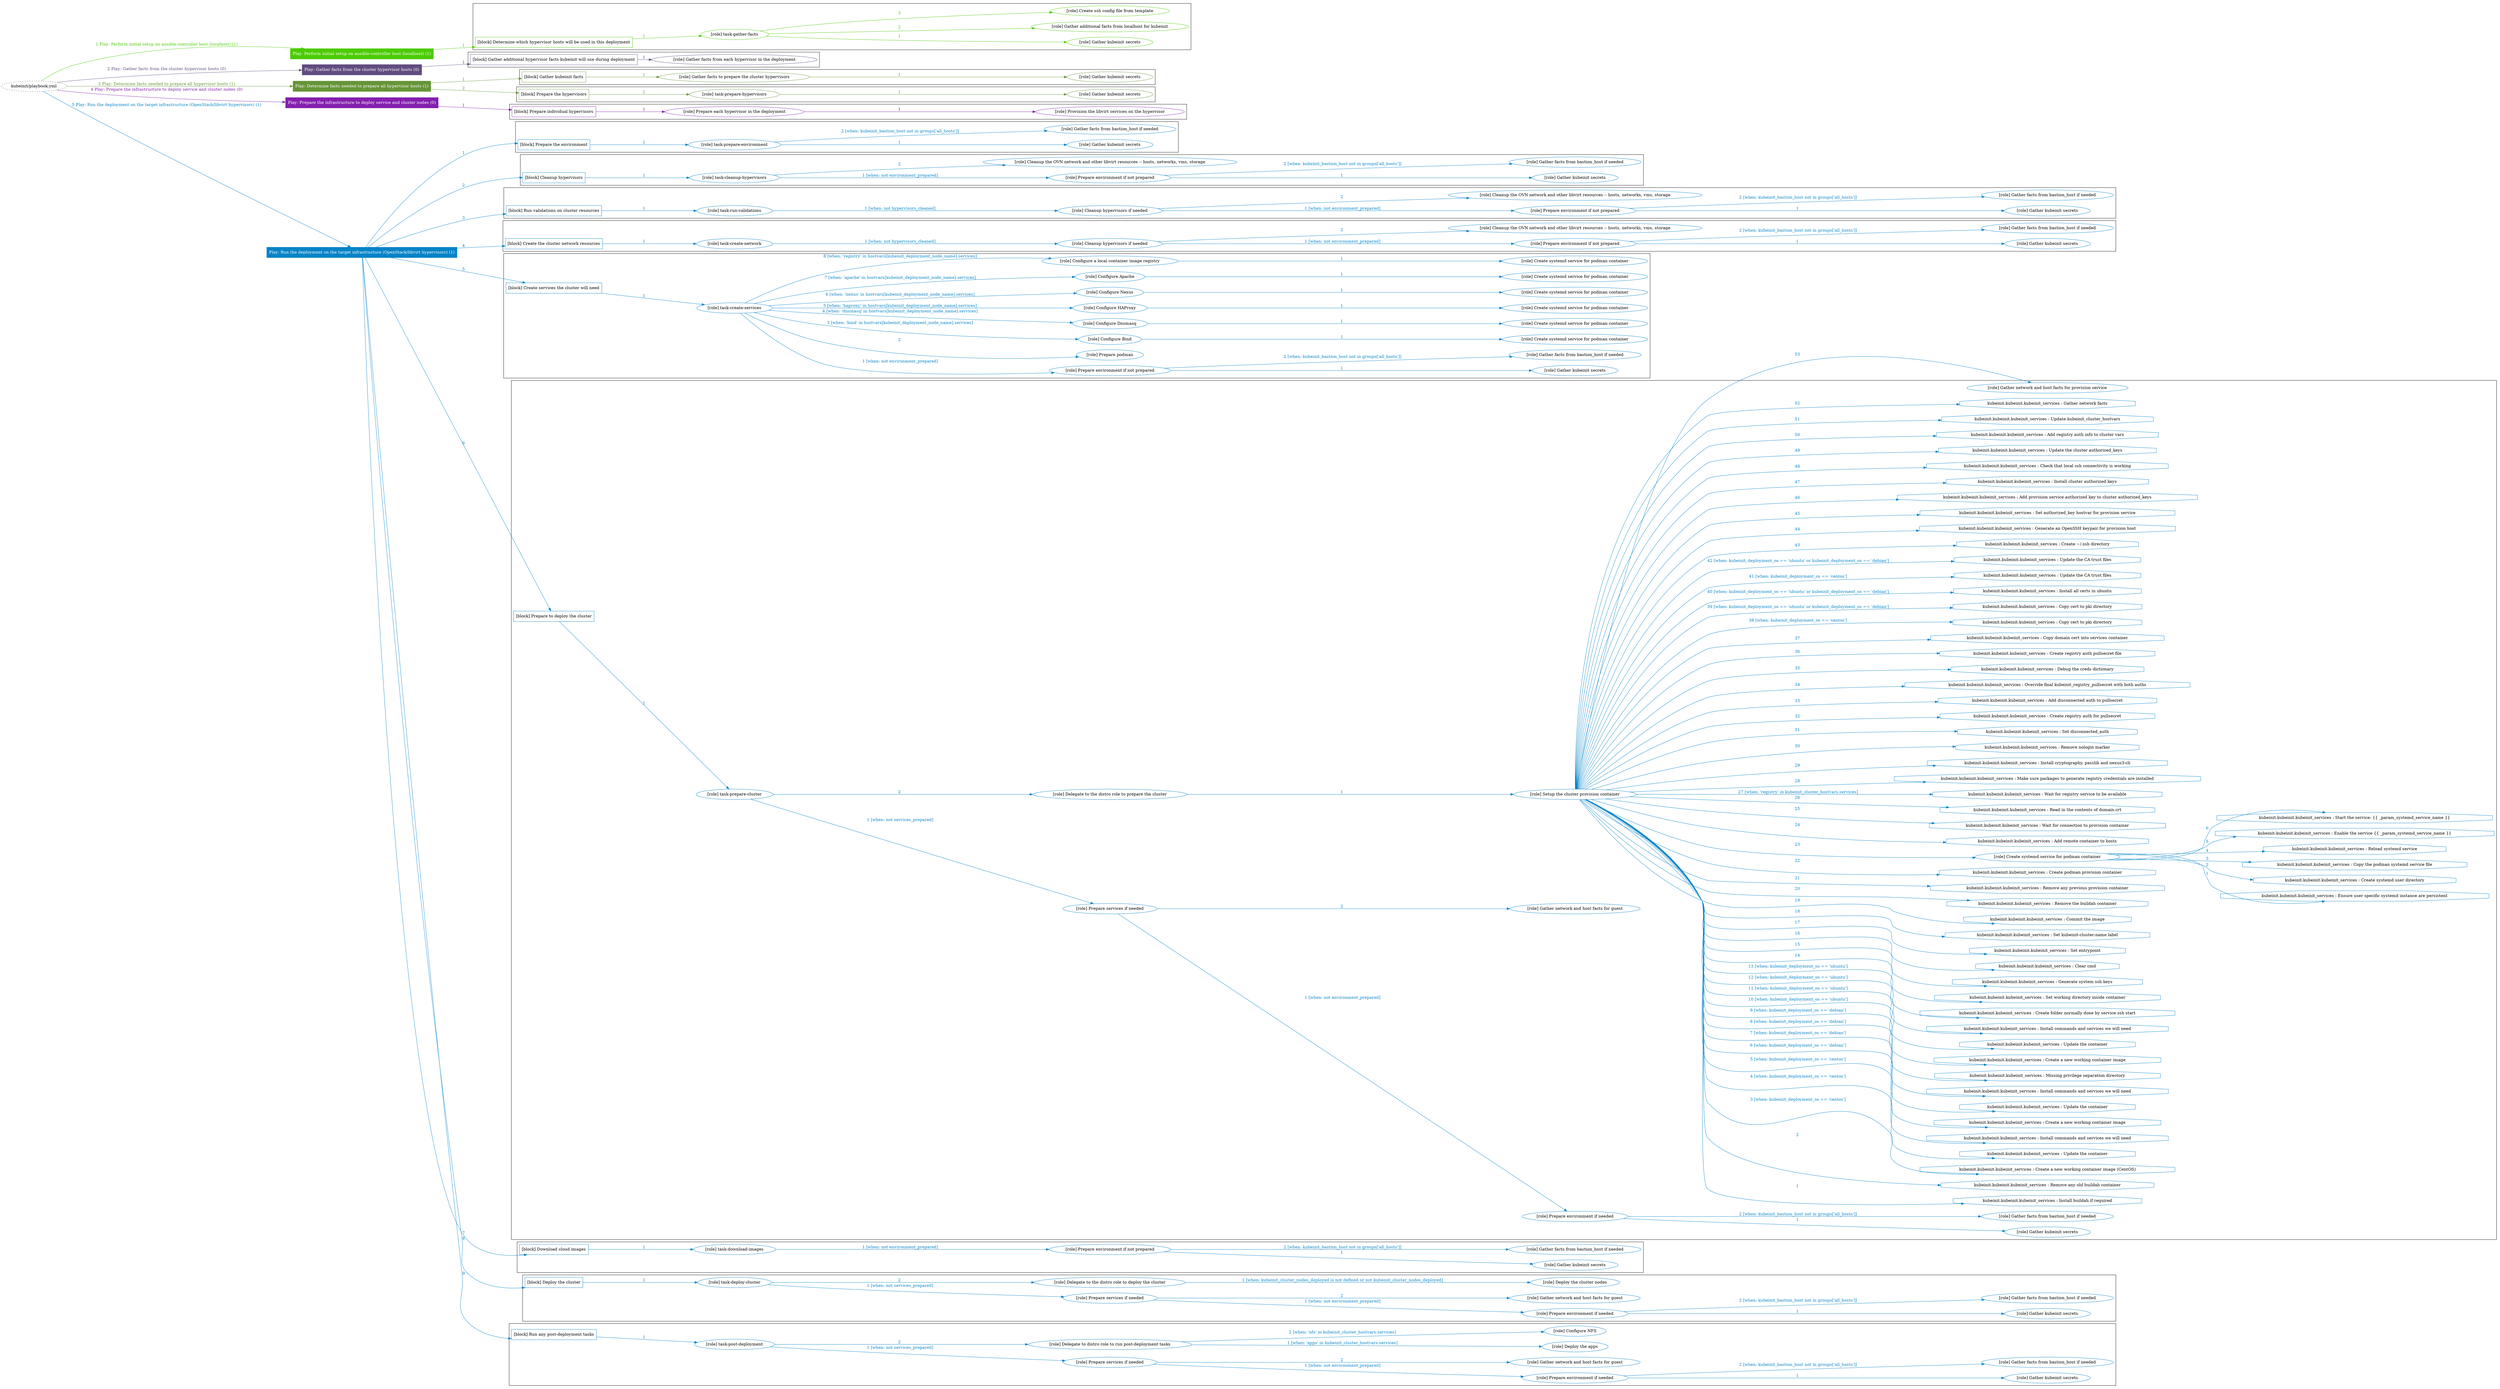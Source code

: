 digraph {
	graph [concentrate=true ordering=in rankdir=LR ratio=fill]
	edge [esep=5 sep=10]
	"kubeinit/playbook.yml" [URL="/home/runner/work/kubeinit/kubeinit/kubeinit/playbook.yml" id=playbook_eec40e3a style=dotted]
	"kubeinit/playbook.yml" -> play_38e768a5 [label="1 Play: Perform initial setup on ansible-controller host (localhost) (1)" color="#4bcb01" fontcolor="#4bcb01" id=edge_play_38e768a5 labeltooltip="1 Play: Perform initial setup on ansible-controller host (localhost) (1)" tooltip="1 Play: Perform initial setup on ansible-controller host (localhost) (1)"]
	subgraph "Play: Perform initial setup on ansible-controller host (localhost) (1)" {
		play_38e768a5 [label="Play: Perform initial setup on ansible-controller host (localhost) (1)" URL="/home/runner/work/kubeinit/kubeinit/kubeinit/playbook.yml" color="#4bcb01" fontcolor="#ffffff" id=play_38e768a5 shape=box style=filled tooltip=localhost]
		play_38e768a5 -> block_40e55fe7 [label=1 color="#4bcb01" fontcolor="#4bcb01" id=edge_block_40e55fe7 labeltooltip=1 tooltip=1]
		subgraph cluster_block_40e55fe7 {
			block_40e55fe7 [label="[block] Determine which hypervisor hosts will be used in this deployment" URL="/home/runner/work/kubeinit/kubeinit/kubeinit/playbook.yml" color="#4bcb01" id=block_40e55fe7 labeltooltip="Determine which hypervisor hosts will be used in this deployment" shape=box tooltip="Determine which hypervisor hosts will be used in this deployment"]
			block_40e55fe7 -> role_a25ba83e [label="1 " color="#4bcb01" fontcolor="#4bcb01" id=edge_role_a25ba83e labeltooltip="1 " tooltip="1 "]
			subgraph "task-gather-facts" {
				role_a25ba83e [label="[role] task-gather-facts" URL="/home/runner/work/kubeinit/kubeinit/kubeinit/playbook.yml" color="#4bcb01" id=role_a25ba83e tooltip="task-gather-facts"]
				role_a25ba83e -> role_5eb02f4a [label="1 " color="#4bcb01" fontcolor="#4bcb01" id=edge_role_5eb02f4a labeltooltip="1 " tooltip="1 "]
				subgraph "Gather kubeinit secrets" {
					role_5eb02f4a [label="[role] Gather kubeinit secrets" URL="/home/runner/.ansible/collections/ansible_collections/kubeinit/kubeinit/roles/kubeinit_prepare/tasks/build_hypervisors_group.yml" color="#4bcb01" id=role_5eb02f4a tooltip="Gather kubeinit secrets"]
				}
				role_a25ba83e -> role_34a1cf74 [label="2 " color="#4bcb01" fontcolor="#4bcb01" id=edge_role_34a1cf74 labeltooltip="2 " tooltip="2 "]
				subgraph "Gather additional facts from localhost for kubeinit" {
					role_34a1cf74 [label="[role] Gather additional facts from localhost for kubeinit" URL="/home/runner/.ansible/collections/ansible_collections/kubeinit/kubeinit/roles/kubeinit_prepare/tasks/build_hypervisors_group.yml" color="#4bcb01" id=role_34a1cf74 tooltip="Gather additional facts from localhost for kubeinit"]
				}
				role_a25ba83e -> role_1368cb9a [label="3 " color="#4bcb01" fontcolor="#4bcb01" id=edge_role_1368cb9a labeltooltip="3 " tooltip="3 "]
				subgraph "Create ssh config file from template" {
					role_1368cb9a [label="[role] Create ssh config file from template" URL="/home/runner/.ansible/collections/ansible_collections/kubeinit/kubeinit/roles/kubeinit_prepare/tasks/build_hypervisors_group.yml" color="#4bcb01" id=role_1368cb9a tooltip="Create ssh config file from template"]
				}
			}
		}
	}
	"kubeinit/playbook.yml" -> play_1b16d5fb [label="2 Play: Gather facts from the cluster hypervisor hosts (0)" color="#614c80" fontcolor="#614c80" id=edge_play_1b16d5fb labeltooltip="2 Play: Gather facts from the cluster hypervisor hosts (0)" tooltip="2 Play: Gather facts from the cluster hypervisor hosts (0)"]
	subgraph "Play: Gather facts from the cluster hypervisor hosts (0)" {
		play_1b16d5fb [label="Play: Gather facts from the cluster hypervisor hosts (0)" URL="/home/runner/work/kubeinit/kubeinit/kubeinit/playbook.yml" color="#614c80" fontcolor="#ffffff" id=play_1b16d5fb shape=box style=filled tooltip="Play: Gather facts from the cluster hypervisor hosts (0)"]
		play_1b16d5fb -> block_45168070 [label=1 color="#614c80" fontcolor="#614c80" id=edge_block_45168070 labeltooltip=1 tooltip=1]
		subgraph cluster_block_45168070 {
			block_45168070 [label="[block] Gather additional hypervisor facts kubeinit will use during deployment" URL="/home/runner/work/kubeinit/kubeinit/kubeinit/playbook.yml" color="#614c80" id=block_45168070 labeltooltip="Gather additional hypervisor facts kubeinit will use during deployment" shape=box tooltip="Gather additional hypervisor facts kubeinit will use during deployment"]
			block_45168070 -> role_e9ae8516 [label="1 " color="#614c80" fontcolor="#614c80" id=edge_role_e9ae8516 labeltooltip="1 " tooltip="1 "]
			subgraph "Gather facts from each hypervisor in the deployment" {
				role_e9ae8516 [label="[role] Gather facts from each hypervisor in the deployment" URL="/home/runner/work/kubeinit/kubeinit/kubeinit/playbook.yml" color="#614c80" id=role_e9ae8516 tooltip="Gather facts from each hypervisor in the deployment"]
			}
		}
	}
	"kubeinit/playbook.yml" -> play_63faa75b [label="3 Play: Determine facts needed to prepare all hypervisor hosts (1)" color="#669537" fontcolor="#669537" id=edge_play_63faa75b labeltooltip="3 Play: Determine facts needed to prepare all hypervisor hosts (1)" tooltip="3 Play: Determine facts needed to prepare all hypervisor hosts (1)"]
	subgraph "Play: Determine facts needed to prepare all hypervisor hosts (1)" {
		play_63faa75b [label="Play: Determine facts needed to prepare all hypervisor hosts (1)" URL="/home/runner/work/kubeinit/kubeinit/kubeinit/playbook.yml" color="#669537" fontcolor="#ffffff" id=play_63faa75b shape=box style=filled tooltip=localhost]
		play_63faa75b -> block_0b483180 [label=1 color="#669537" fontcolor="#669537" id=edge_block_0b483180 labeltooltip=1 tooltip=1]
		subgraph cluster_block_0b483180 {
			block_0b483180 [label="[block] Gather kubeinit facts" URL="/home/runner/work/kubeinit/kubeinit/kubeinit/playbook.yml" color="#669537" id=block_0b483180 labeltooltip="Gather kubeinit facts" shape=box tooltip="Gather kubeinit facts"]
			block_0b483180 -> role_feb660c4 [label="1 " color="#669537" fontcolor="#669537" id=edge_role_feb660c4 labeltooltip="1 " tooltip="1 "]
			subgraph "Gather facts to prepare the cluster hypervisors" {
				role_feb660c4 [label="[role] Gather facts to prepare the cluster hypervisors" URL="/home/runner/work/kubeinit/kubeinit/kubeinit/playbook.yml" color="#669537" id=role_feb660c4 tooltip="Gather facts to prepare the cluster hypervisors"]
				role_feb660c4 -> role_fe0cbd27 [label="1 " color="#669537" fontcolor="#669537" id=edge_role_fe0cbd27 labeltooltip="1 " tooltip="1 "]
				subgraph "Gather kubeinit secrets" {
					role_fe0cbd27 [label="[role] Gather kubeinit secrets" URL="/home/runner/.ansible/collections/ansible_collections/kubeinit/kubeinit/roles/kubeinit_prepare/tasks/gather_kubeinit_facts.yml" color="#669537" id=role_fe0cbd27 tooltip="Gather kubeinit secrets"]
				}
			}
		}
		play_63faa75b -> block_fab7f2ab [label=2 color="#669537" fontcolor="#669537" id=edge_block_fab7f2ab labeltooltip=2 tooltip=2]
		subgraph cluster_block_fab7f2ab {
			block_fab7f2ab [label="[block] Prepare the hypervisors" URL="/home/runner/work/kubeinit/kubeinit/kubeinit/playbook.yml" color="#669537" id=block_fab7f2ab labeltooltip="Prepare the hypervisors" shape=box tooltip="Prepare the hypervisors"]
			block_fab7f2ab -> role_6da616a3 [label="1 " color="#669537" fontcolor="#669537" id=edge_role_6da616a3 labeltooltip="1 " tooltip="1 "]
			subgraph "task-prepare-hypervisors" {
				role_6da616a3 [label="[role] task-prepare-hypervisors" URL="/home/runner/work/kubeinit/kubeinit/kubeinit/playbook.yml" color="#669537" id=role_6da616a3 tooltip="task-prepare-hypervisors"]
				role_6da616a3 -> role_30b43f6b [label="1 " color="#669537" fontcolor="#669537" id=edge_role_30b43f6b labeltooltip="1 " tooltip="1 "]
				subgraph "Gather kubeinit secrets" {
					role_30b43f6b [label="[role] Gather kubeinit secrets" URL="/home/runner/.ansible/collections/ansible_collections/kubeinit/kubeinit/roles/kubeinit_prepare/tasks/gather_kubeinit_facts.yml" color="#669537" id=role_30b43f6b tooltip="Gather kubeinit secrets"]
				}
			}
		}
	}
	"kubeinit/playbook.yml" -> play_b6fbd979 [label="4 Play: Prepare the infrastructure to deploy service and cluster nodes (0)" color="#841fad" fontcolor="#841fad" id=edge_play_b6fbd979 labeltooltip="4 Play: Prepare the infrastructure to deploy service and cluster nodes (0)" tooltip="4 Play: Prepare the infrastructure to deploy service and cluster nodes (0)"]
	subgraph "Play: Prepare the infrastructure to deploy service and cluster nodes (0)" {
		play_b6fbd979 [label="Play: Prepare the infrastructure to deploy service and cluster nodes (0)" URL="/home/runner/work/kubeinit/kubeinit/kubeinit/playbook.yml" color="#841fad" fontcolor="#ffffff" id=play_b6fbd979 shape=box style=filled tooltip="Play: Prepare the infrastructure to deploy service and cluster nodes (0)"]
		play_b6fbd979 -> block_7ad2552d [label=1 color="#841fad" fontcolor="#841fad" id=edge_block_7ad2552d labeltooltip=1 tooltip=1]
		subgraph cluster_block_7ad2552d {
			block_7ad2552d [label="[block] Prepare individual hypervisors" URL="/home/runner/work/kubeinit/kubeinit/kubeinit/playbook.yml" color="#841fad" id=block_7ad2552d labeltooltip="Prepare individual hypervisors" shape=box tooltip="Prepare individual hypervisors"]
			block_7ad2552d -> role_54496094 [label="1 " color="#841fad" fontcolor="#841fad" id=edge_role_54496094 labeltooltip="1 " tooltip="1 "]
			subgraph "Prepare each hypervisor in the deployment" {
				role_54496094 [label="[role] Prepare each hypervisor in the deployment" URL="/home/runner/work/kubeinit/kubeinit/kubeinit/playbook.yml" color="#841fad" id=role_54496094 tooltip="Prepare each hypervisor in the deployment"]
				role_54496094 -> role_579ccc32 [label="1 " color="#841fad" fontcolor="#841fad" id=edge_role_579ccc32 labeltooltip="1 " tooltip="1 "]
				subgraph "Provision the libvirt services on the hypervisor" {
					role_579ccc32 [label="[role] Provision the libvirt services on the hypervisor" URL="/home/runner/.ansible/collections/ansible_collections/kubeinit/kubeinit/roles/kubeinit_prepare/tasks/prepare_hypervisor.yml" color="#841fad" id=role_579ccc32 tooltip="Provision the libvirt services on the hypervisor"]
				}
			}
		}
	}
	"kubeinit/playbook.yml" -> play_b4fe12f7 [label="5 Play: Run the deployment on the target infrastructure (OpenStack/libvirt hypervisors) (1)" color="#0483c8" fontcolor="#0483c8" id=edge_play_b4fe12f7 labeltooltip="5 Play: Run the deployment on the target infrastructure (OpenStack/libvirt hypervisors) (1)" tooltip="5 Play: Run the deployment on the target infrastructure (OpenStack/libvirt hypervisors) (1)"]
	subgraph "Play: Run the deployment on the target infrastructure (OpenStack/libvirt hypervisors) (1)" {
		play_b4fe12f7 [label="Play: Run the deployment on the target infrastructure (OpenStack/libvirt hypervisors) (1)" URL="/home/runner/work/kubeinit/kubeinit/kubeinit/playbook.yml" color="#0483c8" fontcolor="#ffffff" id=play_b4fe12f7 shape=box style=filled tooltip=localhost]
		play_b4fe12f7 -> block_7a7daaf8 [label=1 color="#0483c8" fontcolor="#0483c8" id=edge_block_7a7daaf8 labeltooltip=1 tooltip=1]
		subgraph cluster_block_7a7daaf8 {
			block_7a7daaf8 [label="[block] Prepare the environment" URL="/home/runner/work/kubeinit/kubeinit/kubeinit/playbook.yml" color="#0483c8" id=block_7a7daaf8 labeltooltip="Prepare the environment" shape=box tooltip="Prepare the environment"]
			block_7a7daaf8 -> role_ea47e670 [label="1 " color="#0483c8" fontcolor="#0483c8" id=edge_role_ea47e670 labeltooltip="1 " tooltip="1 "]
			subgraph "task-prepare-environment" {
				role_ea47e670 [label="[role] task-prepare-environment" URL="/home/runner/work/kubeinit/kubeinit/kubeinit/playbook.yml" color="#0483c8" id=role_ea47e670 tooltip="task-prepare-environment"]
				role_ea47e670 -> role_b7a49a4b [label="1 " color="#0483c8" fontcolor="#0483c8" id=edge_role_b7a49a4b labeltooltip="1 " tooltip="1 "]
				subgraph "Gather kubeinit secrets" {
					role_b7a49a4b [label="[role] Gather kubeinit secrets" URL="/home/runner/.ansible/collections/ansible_collections/kubeinit/kubeinit/roles/kubeinit_prepare/tasks/gather_kubeinit_facts.yml" color="#0483c8" id=role_b7a49a4b tooltip="Gather kubeinit secrets"]
				}
				role_ea47e670 -> role_ba46870e [label="2 [when: kubeinit_bastion_host not in groups['all_hosts']]" color="#0483c8" fontcolor="#0483c8" id=edge_role_ba46870e labeltooltip="2 [when: kubeinit_bastion_host not in groups['all_hosts']]" tooltip="2 [when: kubeinit_bastion_host not in groups['all_hosts']]"]
				subgraph "Gather facts from bastion_host if needed" {
					role_ba46870e [label="[role] Gather facts from bastion_host if needed" URL="/home/runner/.ansible/collections/ansible_collections/kubeinit/kubeinit/roles/kubeinit_prepare/tasks/main.yml" color="#0483c8" id=role_ba46870e tooltip="Gather facts from bastion_host if needed"]
				}
			}
		}
		play_b4fe12f7 -> block_7f016609 [label=2 color="#0483c8" fontcolor="#0483c8" id=edge_block_7f016609 labeltooltip=2 tooltip=2]
		subgraph cluster_block_7f016609 {
			block_7f016609 [label="[block] Cleanup hypervisors" URL="/home/runner/work/kubeinit/kubeinit/kubeinit/playbook.yml" color="#0483c8" id=block_7f016609 labeltooltip="Cleanup hypervisors" shape=box tooltip="Cleanup hypervisors"]
			block_7f016609 -> role_53206c76 [label="1 " color="#0483c8" fontcolor="#0483c8" id=edge_role_53206c76 labeltooltip="1 " tooltip="1 "]
			subgraph "task-cleanup-hypervisors" {
				role_53206c76 [label="[role] task-cleanup-hypervisors" URL="/home/runner/work/kubeinit/kubeinit/kubeinit/playbook.yml" color="#0483c8" id=role_53206c76 tooltip="task-cleanup-hypervisors"]
				role_53206c76 -> role_4a62e324 [label="1 [when: not environment_prepared]" color="#0483c8" fontcolor="#0483c8" id=edge_role_4a62e324 labeltooltip="1 [when: not environment_prepared]" tooltip="1 [when: not environment_prepared]"]
				subgraph "Prepare environment if not prepared" {
					role_4a62e324 [label="[role] Prepare environment if not prepared" URL="/home/runner/.ansible/collections/ansible_collections/kubeinit/kubeinit/roles/kubeinit_libvirt/tasks/cleanup_hypervisors.yml" color="#0483c8" id=role_4a62e324 tooltip="Prepare environment if not prepared"]
					role_4a62e324 -> role_4e39c8f8 [label="1 " color="#0483c8" fontcolor="#0483c8" id=edge_role_4e39c8f8 labeltooltip="1 " tooltip="1 "]
					subgraph "Gather kubeinit secrets" {
						role_4e39c8f8 [label="[role] Gather kubeinit secrets" URL="/home/runner/.ansible/collections/ansible_collections/kubeinit/kubeinit/roles/kubeinit_prepare/tasks/gather_kubeinit_facts.yml" color="#0483c8" id=role_4e39c8f8 tooltip="Gather kubeinit secrets"]
					}
					role_4a62e324 -> role_966eca25 [label="2 [when: kubeinit_bastion_host not in groups['all_hosts']]" color="#0483c8" fontcolor="#0483c8" id=edge_role_966eca25 labeltooltip="2 [when: kubeinit_bastion_host not in groups['all_hosts']]" tooltip="2 [when: kubeinit_bastion_host not in groups['all_hosts']]"]
					subgraph "Gather facts from bastion_host if needed" {
						role_966eca25 [label="[role] Gather facts from bastion_host if needed" URL="/home/runner/.ansible/collections/ansible_collections/kubeinit/kubeinit/roles/kubeinit_prepare/tasks/main.yml" color="#0483c8" id=role_966eca25 tooltip="Gather facts from bastion_host if needed"]
					}
				}
				role_53206c76 -> role_9a186b88 [label="2 " color="#0483c8" fontcolor="#0483c8" id=edge_role_9a186b88 labeltooltip="2 " tooltip="2 "]
				subgraph "Cleanup the OVN network and other libvirt resources -- hosts, networks, vms, storage" {
					role_9a186b88 [label="[role] Cleanup the OVN network and other libvirt resources -- hosts, networks, vms, storage" URL="/home/runner/.ansible/collections/ansible_collections/kubeinit/kubeinit/roles/kubeinit_libvirt/tasks/cleanup_hypervisors.yml" color="#0483c8" id=role_9a186b88 tooltip="Cleanup the OVN network and other libvirt resources -- hosts, networks, vms, storage"]
				}
			}
		}
		play_b4fe12f7 -> block_2ffbcac8 [label=3 color="#0483c8" fontcolor="#0483c8" id=edge_block_2ffbcac8 labeltooltip=3 tooltip=3]
		subgraph cluster_block_2ffbcac8 {
			block_2ffbcac8 [label="[block] Run validations on cluster resources" URL="/home/runner/work/kubeinit/kubeinit/kubeinit/playbook.yml" color="#0483c8" id=block_2ffbcac8 labeltooltip="Run validations on cluster resources" shape=box tooltip="Run validations on cluster resources"]
			block_2ffbcac8 -> role_5d62bcef [label="1 " color="#0483c8" fontcolor="#0483c8" id=edge_role_5d62bcef labeltooltip="1 " tooltip="1 "]
			subgraph "task-run-validations" {
				role_5d62bcef [label="[role] task-run-validations" URL="/home/runner/work/kubeinit/kubeinit/kubeinit/playbook.yml" color="#0483c8" id=role_5d62bcef tooltip="task-run-validations"]
				role_5d62bcef -> role_c8242bcd [label="1 [when: not hypervisors_cleaned]" color="#0483c8" fontcolor="#0483c8" id=edge_role_c8242bcd labeltooltip="1 [when: not hypervisors_cleaned]" tooltip="1 [when: not hypervisors_cleaned]"]
				subgraph "Cleanup hypervisors if needed" {
					role_c8242bcd [label="[role] Cleanup hypervisors if needed" URL="/home/runner/.ansible/collections/ansible_collections/kubeinit/kubeinit/roles/kubeinit_validations/tasks/main.yml" color="#0483c8" id=role_c8242bcd tooltip="Cleanup hypervisors if needed"]
					role_c8242bcd -> role_e7bf4d93 [label="1 [when: not environment_prepared]" color="#0483c8" fontcolor="#0483c8" id=edge_role_e7bf4d93 labeltooltip="1 [when: not environment_prepared]" tooltip="1 [when: not environment_prepared]"]
					subgraph "Prepare environment if not prepared" {
						role_e7bf4d93 [label="[role] Prepare environment if not prepared" URL="/home/runner/.ansible/collections/ansible_collections/kubeinit/kubeinit/roles/kubeinit_libvirt/tasks/cleanup_hypervisors.yml" color="#0483c8" id=role_e7bf4d93 tooltip="Prepare environment if not prepared"]
						role_e7bf4d93 -> role_de4cd060 [label="1 " color="#0483c8" fontcolor="#0483c8" id=edge_role_de4cd060 labeltooltip="1 " tooltip="1 "]
						subgraph "Gather kubeinit secrets" {
							role_de4cd060 [label="[role] Gather kubeinit secrets" URL="/home/runner/.ansible/collections/ansible_collections/kubeinit/kubeinit/roles/kubeinit_prepare/tasks/gather_kubeinit_facts.yml" color="#0483c8" id=role_de4cd060 tooltip="Gather kubeinit secrets"]
						}
						role_e7bf4d93 -> role_7e8825de [label="2 [when: kubeinit_bastion_host not in groups['all_hosts']]" color="#0483c8" fontcolor="#0483c8" id=edge_role_7e8825de labeltooltip="2 [when: kubeinit_bastion_host not in groups['all_hosts']]" tooltip="2 [when: kubeinit_bastion_host not in groups['all_hosts']]"]
						subgraph "Gather facts from bastion_host if needed" {
							role_7e8825de [label="[role] Gather facts from bastion_host if needed" URL="/home/runner/.ansible/collections/ansible_collections/kubeinit/kubeinit/roles/kubeinit_prepare/tasks/main.yml" color="#0483c8" id=role_7e8825de tooltip="Gather facts from bastion_host if needed"]
						}
					}
					role_c8242bcd -> role_a291fe40 [label="2 " color="#0483c8" fontcolor="#0483c8" id=edge_role_a291fe40 labeltooltip="2 " tooltip="2 "]
					subgraph "Cleanup the OVN network and other libvirt resources -- hosts, networks, vms, storage" {
						role_a291fe40 [label="[role] Cleanup the OVN network and other libvirt resources -- hosts, networks, vms, storage" URL="/home/runner/.ansible/collections/ansible_collections/kubeinit/kubeinit/roles/kubeinit_libvirt/tasks/cleanup_hypervisors.yml" color="#0483c8" id=role_a291fe40 tooltip="Cleanup the OVN network and other libvirt resources -- hosts, networks, vms, storage"]
					}
				}
			}
		}
		play_b4fe12f7 -> block_c33dbab1 [label=4 color="#0483c8" fontcolor="#0483c8" id=edge_block_c33dbab1 labeltooltip=4 tooltip=4]
		subgraph cluster_block_c33dbab1 {
			block_c33dbab1 [label="[block] Create the cluster network resources" URL="/home/runner/work/kubeinit/kubeinit/kubeinit/playbook.yml" color="#0483c8" id=block_c33dbab1 labeltooltip="Create the cluster network resources" shape=box tooltip="Create the cluster network resources"]
			block_c33dbab1 -> role_80294a4c [label="1 " color="#0483c8" fontcolor="#0483c8" id=edge_role_80294a4c labeltooltip="1 " tooltip="1 "]
			subgraph "task-create-network" {
				role_80294a4c [label="[role] task-create-network" URL="/home/runner/work/kubeinit/kubeinit/kubeinit/playbook.yml" color="#0483c8" id=role_80294a4c tooltip="task-create-network"]
				role_80294a4c -> role_ed9b38a6 [label="1 [when: not hypervisors_cleaned]" color="#0483c8" fontcolor="#0483c8" id=edge_role_ed9b38a6 labeltooltip="1 [when: not hypervisors_cleaned]" tooltip="1 [when: not hypervisors_cleaned]"]
				subgraph "Cleanup hypervisors if needed" {
					role_ed9b38a6 [label="[role] Cleanup hypervisors if needed" URL="/home/runner/.ansible/collections/ansible_collections/kubeinit/kubeinit/roles/kubeinit_libvirt/tasks/create_network.yml" color="#0483c8" id=role_ed9b38a6 tooltip="Cleanup hypervisors if needed"]
					role_ed9b38a6 -> role_f6120d3e [label="1 [when: not environment_prepared]" color="#0483c8" fontcolor="#0483c8" id=edge_role_f6120d3e labeltooltip="1 [when: not environment_prepared]" tooltip="1 [when: not environment_prepared]"]
					subgraph "Prepare environment if not prepared" {
						role_f6120d3e [label="[role] Prepare environment if not prepared" URL="/home/runner/.ansible/collections/ansible_collections/kubeinit/kubeinit/roles/kubeinit_libvirt/tasks/cleanup_hypervisors.yml" color="#0483c8" id=role_f6120d3e tooltip="Prepare environment if not prepared"]
						role_f6120d3e -> role_3e1c5615 [label="1 " color="#0483c8" fontcolor="#0483c8" id=edge_role_3e1c5615 labeltooltip="1 " tooltip="1 "]
						subgraph "Gather kubeinit secrets" {
							role_3e1c5615 [label="[role] Gather kubeinit secrets" URL="/home/runner/.ansible/collections/ansible_collections/kubeinit/kubeinit/roles/kubeinit_prepare/tasks/gather_kubeinit_facts.yml" color="#0483c8" id=role_3e1c5615 tooltip="Gather kubeinit secrets"]
						}
						role_f6120d3e -> role_b24fcbbf [label="2 [when: kubeinit_bastion_host not in groups['all_hosts']]" color="#0483c8" fontcolor="#0483c8" id=edge_role_b24fcbbf labeltooltip="2 [when: kubeinit_bastion_host not in groups['all_hosts']]" tooltip="2 [when: kubeinit_bastion_host not in groups['all_hosts']]"]
						subgraph "Gather facts from bastion_host if needed" {
							role_b24fcbbf [label="[role] Gather facts from bastion_host if needed" URL="/home/runner/.ansible/collections/ansible_collections/kubeinit/kubeinit/roles/kubeinit_prepare/tasks/main.yml" color="#0483c8" id=role_b24fcbbf tooltip="Gather facts from bastion_host if needed"]
						}
					}
					role_ed9b38a6 -> role_c1ac184c [label="2 " color="#0483c8" fontcolor="#0483c8" id=edge_role_c1ac184c labeltooltip="2 " tooltip="2 "]
					subgraph "Cleanup the OVN network and other libvirt resources -- hosts, networks, vms, storage" {
						role_c1ac184c [label="[role] Cleanup the OVN network and other libvirt resources -- hosts, networks, vms, storage" URL="/home/runner/.ansible/collections/ansible_collections/kubeinit/kubeinit/roles/kubeinit_libvirt/tasks/cleanup_hypervisors.yml" color="#0483c8" id=role_c1ac184c tooltip="Cleanup the OVN network and other libvirt resources -- hosts, networks, vms, storage"]
					}
				}
			}
		}
		play_b4fe12f7 -> block_068ac6c4 [label=5 color="#0483c8" fontcolor="#0483c8" id=edge_block_068ac6c4 labeltooltip=5 tooltip=5]
		subgraph cluster_block_068ac6c4 {
			block_068ac6c4 [label="[block] Create services the cluster will need" URL="/home/runner/work/kubeinit/kubeinit/kubeinit/playbook.yml" color="#0483c8" id=block_068ac6c4 labeltooltip="Create services the cluster will need" shape=box tooltip="Create services the cluster will need"]
			block_068ac6c4 -> role_30a11990 [label="1 " color="#0483c8" fontcolor="#0483c8" id=edge_role_30a11990 labeltooltip="1 " tooltip="1 "]
			subgraph "task-create-services" {
				role_30a11990 [label="[role] task-create-services" URL="/home/runner/work/kubeinit/kubeinit/kubeinit/playbook.yml" color="#0483c8" id=role_30a11990 tooltip="task-create-services"]
				role_30a11990 -> role_1ab24600 [label="1 [when: not environment_prepared]" color="#0483c8" fontcolor="#0483c8" id=edge_role_1ab24600 labeltooltip="1 [when: not environment_prepared]" tooltip="1 [when: not environment_prepared]"]
				subgraph "Prepare environment if not prepared" {
					role_1ab24600 [label="[role] Prepare environment if not prepared" URL="/home/runner/.ansible/collections/ansible_collections/kubeinit/kubeinit/roles/kubeinit_services/tasks/main.yml" color="#0483c8" id=role_1ab24600 tooltip="Prepare environment if not prepared"]
					role_1ab24600 -> role_312213be [label="1 " color="#0483c8" fontcolor="#0483c8" id=edge_role_312213be labeltooltip="1 " tooltip="1 "]
					subgraph "Gather kubeinit secrets" {
						role_312213be [label="[role] Gather kubeinit secrets" URL="/home/runner/.ansible/collections/ansible_collections/kubeinit/kubeinit/roles/kubeinit_prepare/tasks/gather_kubeinit_facts.yml" color="#0483c8" id=role_312213be tooltip="Gather kubeinit secrets"]
					}
					role_1ab24600 -> role_549d2b99 [label="2 [when: kubeinit_bastion_host not in groups['all_hosts']]" color="#0483c8" fontcolor="#0483c8" id=edge_role_549d2b99 labeltooltip="2 [when: kubeinit_bastion_host not in groups['all_hosts']]" tooltip="2 [when: kubeinit_bastion_host not in groups['all_hosts']]"]
					subgraph "Gather facts from bastion_host if needed" {
						role_549d2b99 [label="[role] Gather facts from bastion_host if needed" URL="/home/runner/.ansible/collections/ansible_collections/kubeinit/kubeinit/roles/kubeinit_prepare/tasks/main.yml" color="#0483c8" id=role_549d2b99 tooltip="Gather facts from bastion_host if needed"]
					}
				}
				role_30a11990 -> role_478bec5f [label="2 " color="#0483c8" fontcolor="#0483c8" id=edge_role_478bec5f labeltooltip="2 " tooltip="2 "]
				subgraph "Prepare podman" {
					role_478bec5f [label="[role] Prepare podman" URL="/home/runner/.ansible/collections/ansible_collections/kubeinit/kubeinit/roles/kubeinit_services/tasks/00_create_service_pod.yml" color="#0483c8" id=role_478bec5f tooltip="Prepare podman"]
				}
				role_30a11990 -> role_28f0ec4e [label="3 [when: 'bind' in hostvars[kubeinit_deployment_node_name].services]" color="#0483c8" fontcolor="#0483c8" id=edge_role_28f0ec4e labeltooltip="3 [when: 'bind' in hostvars[kubeinit_deployment_node_name].services]" tooltip="3 [when: 'bind' in hostvars[kubeinit_deployment_node_name].services]"]
				subgraph "Configure Bind" {
					role_28f0ec4e [label="[role] Configure Bind" URL="/home/runner/.ansible/collections/ansible_collections/kubeinit/kubeinit/roles/kubeinit_services/tasks/start_services_containers.yml" color="#0483c8" id=role_28f0ec4e tooltip="Configure Bind"]
					role_28f0ec4e -> role_106f319c [label="1 " color="#0483c8" fontcolor="#0483c8" id=edge_role_106f319c labeltooltip="1 " tooltip="1 "]
					subgraph "Create systemd service for podman container" {
						role_106f319c [label="[role] Create systemd service for podman container" URL="/home/runner/.ansible/collections/ansible_collections/kubeinit/kubeinit/roles/kubeinit_bind/tasks/main.yml" color="#0483c8" id=role_106f319c tooltip="Create systemd service for podman container"]
					}
				}
				role_30a11990 -> role_f27cd29c [label="4 [when: 'dnsmasq' in hostvars[kubeinit_deployment_node_name].services]" color="#0483c8" fontcolor="#0483c8" id=edge_role_f27cd29c labeltooltip="4 [when: 'dnsmasq' in hostvars[kubeinit_deployment_node_name].services]" tooltip="4 [when: 'dnsmasq' in hostvars[kubeinit_deployment_node_name].services]"]
				subgraph "Configure Dnsmasq" {
					role_f27cd29c [label="[role] Configure Dnsmasq" URL="/home/runner/.ansible/collections/ansible_collections/kubeinit/kubeinit/roles/kubeinit_services/tasks/start_services_containers.yml" color="#0483c8" id=role_f27cd29c tooltip="Configure Dnsmasq"]
					role_f27cd29c -> role_48479634 [label="1 " color="#0483c8" fontcolor="#0483c8" id=edge_role_48479634 labeltooltip="1 " tooltip="1 "]
					subgraph "Create systemd service for podman container" {
						role_48479634 [label="[role] Create systemd service for podman container" URL="/home/runner/.ansible/collections/ansible_collections/kubeinit/kubeinit/roles/kubeinit_dnsmasq/tasks/main.yml" color="#0483c8" id=role_48479634 tooltip="Create systemd service for podman container"]
					}
				}
				role_30a11990 -> role_73be71b9 [label="5 [when: 'haproxy' in hostvars[kubeinit_deployment_node_name].services]" color="#0483c8" fontcolor="#0483c8" id=edge_role_73be71b9 labeltooltip="5 [when: 'haproxy' in hostvars[kubeinit_deployment_node_name].services]" tooltip="5 [when: 'haproxy' in hostvars[kubeinit_deployment_node_name].services]"]
				subgraph "Configure HAProxy" {
					role_73be71b9 [label="[role] Configure HAProxy" URL="/home/runner/.ansible/collections/ansible_collections/kubeinit/kubeinit/roles/kubeinit_services/tasks/start_services_containers.yml" color="#0483c8" id=role_73be71b9 tooltip="Configure HAProxy"]
					role_73be71b9 -> role_1e9cf8e3 [label="1 " color="#0483c8" fontcolor="#0483c8" id=edge_role_1e9cf8e3 labeltooltip="1 " tooltip="1 "]
					subgraph "Create systemd service for podman container" {
						role_1e9cf8e3 [label="[role] Create systemd service for podman container" URL="/home/runner/.ansible/collections/ansible_collections/kubeinit/kubeinit/roles/kubeinit_haproxy/tasks/main.yml" color="#0483c8" id=role_1e9cf8e3 tooltip="Create systemd service for podman container"]
					}
				}
				role_30a11990 -> role_f23426d0 [label="6 [when: 'nexus' in hostvars[kubeinit_deployment_node_name].services]" color="#0483c8" fontcolor="#0483c8" id=edge_role_f23426d0 labeltooltip="6 [when: 'nexus' in hostvars[kubeinit_deployment_node_name].services]" tooltip="6 [when: 'nexus' in hostvars[kubeinit_deployment_node_name].services]"]
				subgraph "Configure Nexus" {
					role_f23426d0 [label="[role] Configure Nexus" URL="/home/runner/.ansible/collections/ansible_collections/kubeinit/kubeinit/roles/kubeinit_services/tasks/start_services_containers.yml" color="#0483c8" id=role_f23426d0 tooltip="Configure Nexus"]
					role_f23426d0 -> role_88e00941 [label="1 " color="#0483c8" fontcolor="#0483c8" id=edge_role_88e00941 labeltooltip="1 " tooltip="1 "]
					subgraph "Create systemd service for podman container" {
						role_88e00941 [label="[role] Create systemd service for podman container" URL="/home/runner/.ansible/collections/ansible_collections/kubeinit/kubeinit/roles/kubeinit_nexus/tasks/main.yml" color="#0483c8" id=role_88e00941 tooltip="Create systemd service for podman container"]
					}
				}
				role_30a11990 -> role_8b0164dc [label="7 [when: 'apache' in hostvars[kubeinit_deployment_node_name].services]" color="#0483c8" fontcolor="#0483c8" id=edge_role_8b0164dc labeltooltip="7 [when: 'apache' in hostvars[kubeinit_deployment_node_name].services]" tooltip="7 [when: 'apache' in hostvars[kubeinit_deployment_node_name].services]"]
				subgraph "Configure Apache" {
					role_8b0164dc [label="[role] Configure Apache" URL="/home/runner/.ansible/collections/ansible_collections/kubeinit/kubeinit/roles/kubeinit_services/tasks/start_services_containers.yml" color="#0483c8" id=role_8b0164dc tooltip="Configure Apache"]
					role_8b0164dc -> role_ecb9492a [label="1 " color="#0483c8" fontcolor="#0483c8" id=edge_role_ecb9492a labeltooltip="1 " tooltip="1 "]
					subgraph "Create systemd service for podman container" {
						role_ecb9492a [label="[role] Create systemd service for podman container" URL="/home/runner/.ansible/collections/ansible_collections/kubeinit/kubeinit/roles/kubeinit_apache/tasks/main.yml" color="#0483c8" id=role_ecb9492a tooltip="Create systemd service for podman container"]
					}
				}
				role_30a11990 -> role_ee1ef88a [label="8 [when: 'registry' in hostvars[kubeinit_deployment_node_name].services]" color="#0483c8" fontcolor="#0483c8" id=edge_role_ee1ef88a labeltooltip="8 [when: 'registry' in hostvars[kubeinit_deployment_node_name].services]" tooltip="8 [when: 'registry' in hostvars[kubeinit_deployment_node_name].services]"]
				subgraph "Configure a local container image registry" {
					role_ee1ef88a [label="[role] Configure a local container image registry" URL="/home/runner/.ansible/collections/ansible_collections/kubeinit/kubeinit/roles/kubeinit_services/tasks/start_services_containers.yml" color="#0483c8" id=role_ee1ef88a tooltip="Configure a local container image registry"]
					role_ee1ef88a -> role_f59ce976 [label="1 " color="#0483c8" fontcolor="#0483c8" id=edge_role_f59ce976 labeltooltip="1 " tooltip="1 "]
					subgraph "Create systemd service for podman container" {
						role_f59ce976 [label="[role] Create systemd service for podman container" URL="/home/runner/.ansible/collections/ansible_collections/kubeinit/kubeinit/roles/kubeinit_registry/tasks/main.yml" color="#0483c8" id=role_f59ce976 tooltip="Create systemd service for podman container"]
					}
				}
			}
		}
		play_b4fe12f7 -> block_dd8112fc [label=6 color="#0483c8" fontcolor="#0483c8" id=edge_block_dd8112fc labeltooltip=6 tooltip=6]
		subgraph cluster_block_dd8112fc {
			block_dd8112fc [label="[block] Prepare to deploy the cluster" URL="/home/runner/work/kubeinit/kubeinit/kubeinit/playbook.yml" color="#0483c8" id=block_dd8112fc labeltooltip="Prepare to deploy the cluster" shape=box tooltip="Prepare to deploy the cluster"]
			block_dd8112fc -> role_a710ec5d [label="1 " color="#0483c8" fontcolor="#0483c8" id=edge_role_a710ec5d labeltooltip="1 " tooltip="1 "]
			subgraph "task-prepare-cluster" {
				role_a710ec5d [label="[role] task-prepare-cluster" URL="/home/runner/work/kubeinit/kubeinit/kubeinit/playbook.yml" color="#0483c8" id=role_a710ec5d tooltip="task-prepare-cluster"]
				role_a710ec5d -> role_874d48fd [label="1 [when: not services_prepared]" color="#0483c8" fontcolor="#0483c8" id=edge_role_874d48fd labeltooltip="1 [when: not services_prepared]" tooltip="1 [when: not services_prepared]"]
				subgraph "Prepare services if needed" {
					role_874d48fd [label="[role] Prepare services if needed" URL="/home/runner/.ansible/collections/ansible_collections/kubeinit/kubeinit/roles/kubeinit_prepare/tasks/prepare_cluster.yml" color="#0483c8" id=role_874d48fd tooltip="Prepare services if needed"]
					role_874d48fd -> role_2beb2d4c [label="1 [when: not environment_prepared]" color="#0483c8" fontcolor="#0483c8" id=edge_role_2beb2d4c labeltooltip="1 [when: not environment_prepared]" tooltip="1 [when: not environment_prepared]"]
					subgraph "Prepare environment if needed" {
						role_2beb2d4c [label="[role] Prepare environment if needed" URL="/home/runner/.ansible/collections/ansible_collections/kubeinit/kubeinit/roles/kubeinit_services/tasks/prepare_services.yml" color="#0483c8" id=role_2beb2d4c tooltip="Prepare environment if needed"]
						role_2beb2d4c -> role_ef29d3aa [label="1 " color="#0483c8" fontcolor="#0483c8" id=edge_role_ef29d3aa labeltooltip="1 " tooltip="1 "]
						subgraph "Gather kubeinit secrets" {
							role_ef29d3aa [label="[role] Gather kubeinit secrets" URL="/home/runner/.ansible/collections/ansible_collections/kubeinit/kubeinit/roles/kubeinit_prepare/tasks/gather_kubeinit_facts.yml" color="#0483c8" id=role_ef29d3aa tooltip="Gather kubeinit secrets"]
						}
						role_2beb2d4c -> role_dd6706e3 [label="2 [when: kubeinit_bastion_host not in groups['all_hosts']]" color="#0483c8" fontcolor="#0483c8" id=edge_role_dd6706e3 labeltooltip="2 [when: kubeinit_bastion_host not in groups['all_hosts']]" tooltip="2 [when: kubeinit_bastion_host not in groups['all_hosts']]"]
						subgraph "Gather facts from bastion_host if needed" {
							role_dd6706e3 [label="[role] Gather facts from bastion_host if needed" URL="/home/runner/.ansible/collections/ansible_collections/kubeinit/kubeinit/roles/kubeinit_prepare/tasks/main.yml" color="#0483c8" id=role_dd6706e3 tooltip="Gather facts from bastion_host if needed"]
						}
					}
					role_874d48fd -> role_a665c365 [label="2 " color="#0483c8" fontcolor="#0483c8" id=edge_role_a665c365 labeltooltip="2 " tooltip="2 "]
					subgraph "Gather network and host facts for guest" {
						role_a665c365 [label="[role] Gather network and host facts for guest" URL="/home/runner/.ansible/collections/ansible_collections/kubeinit/kubeinit/roles/kubeinit_services/tasks/prepare_services.yml" color="#0483c8" id=role_a665c365 tooltip="Gather network and host facts for guest"]
					}
				}
				role_a710ec5d -> role_1e9c79d2 [label="2 " color="#0483c8" fontcolor="#0483c8" id=edge_role_1e9c79d2 labeltooltip="2 " tooltip="2 "]
				subgraph "Delegate to the distro role to prepare the cluster" {
					role_1e9c79d2 [label="[role] Delegate to the distro role to prepare the cluster" URL="/home/runner/.ansible/collections/ansible_collections/kubeinit/kubeinit/roles/kubeinit_prepare/tasks/prepare_cluster.yml" color="#0483c8" id=role_1e9c79d2 tooltip="Delegate to the distro role to prepare the cluster"]
					role_1e9c79d2 -> role_7439b087 [label="1 " color="#0483c8" fontcolor="#0483c8" id=edge_role_7439b087 labeltooltip="1 " tooltip="1 "]
					subgraph "Setup the cluster provision container" {
						role_7439b087 [label="[role] Setup the cluster provision container" URL="/home/runner/.ansible/collections/ansible_collections/kubeinit/kubeinit/roles/kubeinit_cdk/tasks/prepare_cluster.yml" color="#0483c8" id=role_7439b087 tooltip="Setup the cluster provision container"]
						task_60f14a96 [label="kubeinit.kubeinit.kubeinit_services : Install buildah if required" URL="/home/runner/.ansible/collections/ansible_collections/kubeinit/kubeinit/roles/kubeinit_services/tasks/create_provision_container.yml" color="#0483c8" id=task_60f14a96 shape=octagon tooltip="kubeinit.kubeinit.kubeinit_services : Install buildah if required"]
						role_7439b087 -> task_60f14a96 [label="1 " color="#0483c8" fontcolor="#0483c8" id=edge_task_60f14a96 labeltooltip="1 " tooltip="1 "]
						task_e769c078 [label="kubeinit.kubeinit.kubeinit_services : Remove any old buildah container" URL="/home/runner/.ansible/collections/ansible_collections/kubeinit/kubeinit/roles/kubeinit_services/tasks/create_provision_container.yml" color="#0483c8" id=task_e769c078 shape=octagon tooltip="kubeinit.kubeinit.kubeinit_services : Remove any old buildah container"]
						role_7439b087 -> task_e769c078 [label="2 " color="#0483c8" fontcolor="#0483c8" id=edge_task_e769c078 labeltooltip="2 " tooltip="2 "]
						task_d1bc8d96 [label="kubeinit.kubeinit.kubeinit_services : Create a new working container image (CentOS)" URL="/home/runner/.ansible/collections/ansible_collections/kubeinit/kubeinit/roles/kubeinit_services/tasks/create_provision_container.yml" color="#0483c8" id=task_d1bc8d96 shape=octagon tooltip="kubeinit.kubeinit.kubeinit_services : Create a new working container image (CentOS)"]
						role_7439b087 -> task_d1bc8d96 [label="3 [when: kubeinit_deployment_os == 'centos']" color="#0483c8" fontcolor="#0483c8" id=edge_task_d1bc8d96 labeltooltip="3 [when: kubeinit_deployment_os == 'centos']" tooltip="3 [when: kubeinit_deployment_os == 'centos']"]
						task_dadbe53c [label="kubeinit.kubeinit.kubeinit_services : Update the container" URL="/home/runner/.ansible/collections/ansible_collections/kubeinit/kubeinit/roles/kubeinit_services/tasks/create_provision_container.yml" color="#0483c8" id=task_dadbe53c shape=octagon tooltip="kubeinit.kubeinit.kubeinit_services : Update the container"]
						role_7439b087 -> task_dadbe53c [label="4 [when: kubeinit_deployment_os == 'centos']" color="#0483c8" fontcolor="#0483c8" id=edge_task_dadbe53c labeltooltip="4 [when: kubeinit_deployment_os == 'centos']" tooltip="4 [when: kubeinit_deployment_os == 'centos']"]
						task_7596bf26 [label="kubeinit.kubeinit.kubeinit_services : Install commands and services we will need" URL="/home/runner/.ansible/collections/ansible_collections/kubeinit/kubeinit/roles/kubeinit_services/tasks/create_provision_container.yml" color="#0483c8" id=task_7596bf26 shape=octagon tooltip="kubeinit.kubeinit.kubeinit_services : Install commands and services we will need"]
						role_7439b087 -> task_7596bf26 [label="5 [when: kubeinit_deployment_os == 'centos']" color="#0483c8" fontcolor="#0483c8" id=edge_task_7596bf26 labeltooltip="5 [when: kubeinit_deployment_os == 'centos']" tooltip="5 [when: kubeinit_deployment_os == 'centos']"]
						task_87727ac7 [label="kubeinit.kubeinit.kubeinit_services : Create a new working container image" URL="/home/runner/.ansible/collections/ansible_collections/kubeinit/kubeinit/roles/kubeinit_services/tasks/create_provision_container.yml" color="#0483c8" id=task_87727ac7 shape=octagon tooltip="kubeinit.kubeinit.kubeinit_services : Create a new working container image"]
						role_7439b087 -> task_87727ac7 [label="6 [when: kubeinit_deployment_os == 'debian']" color="#0483c8" fontcolor="#0483c8" id=edge_task_87727ac7 labeltooltip="6 [when: kubeinit_deployment_os == 'debian']" tooltip="6 [when: kubeinit_deployment_os == 'debian']"]
						task_5b7e214c [label="kubeinit.kubeinit.kubeinit_services : Update the container" URL="/home/runner/.ansible/collections/ansible_collections/kubeinit/kubeinit/roles/kubeinit_services/tasks/create_provision_container.yml" color="#0483c8" id=task_5b7e214c shape=octagon tooltip="kubeinit.kubeinit.kubeinit_services : Update the container"]
						role_7439b087 -> task_5b7e214c [label="7 [when: kubeinit_deployment_os == 'debian']" color="#0483c8" fontcolor="#0483c8" id=edge_task_5b7e214c labeltooltip="7 [when: kubeinit_deployment_os == 'debian']" tooltip="7 [when: kubeinit_deployment_os == 'debian']"]
						task_237b825d [label="kubeinit.kubeinit.kubeinit_services : Install commands and services we will need" URL="/home/runner/.ansible/collections/ansible_collections/kubeinit/kubeinit/roles/kubeinit_services/tasks/create_provision_container.yml" color="#0483c8" id=task_237b825d shape=octagon tooltip="kubeinit.kubeinit.kubeinit_services : Install commands and services we will need"]
						role_7439b087 -> task_237b825d [label="8 [when: kubeinit_deployment_os == 'debian']" color="#0483c8" fontcolor="#0483c8" id=edge_task_237b825d labeltooltip="8 [when: kubeinit_deployment_os == 'debian']" tooltip="8 [when: kubeinit_deployment_os == 'debian']"]
						task_99658669 [label="kubeinit.kubeinit.kubeinit_services : Missing privilege separation directory" URL="/home/runner/.ansible/collections/ansible_collections/kubeinit/kubeinit/roles/kubeinit_services/tasks/create_provision_container.yml" color="#0483c8" id=task_99658669 shape=octagon tooltip="kubeinit.kubeinit.kubeinit_services : Missing privilege separation directory"]
						role_7439b087 -> task_99658669 [label="9 [when: kubeinit_deployment_os == 'debian']" color="#0483c8" fontcolor="#0483c8" id=edge_task_99658669 labeltooltip="9 [when: kubeinit_deployment_os == 'debian']" tooltip="9 [when: kubeinit_deployment_os == 'debian']"]
						task_9006efde [label="kubeinit.kubeinit.kubeinit_services : Create a new working container image" URL="/home/runner/.ansible/collections/ansible_collections/kubeinit/kubeinit/roles/kubeinit_services/tasks/create_provision_container.yml" color="#0483c8" id=task_9006efde shape=octagon tooltip="kubeinit.kubeinit.kubeinit_services : Create a new working container image"]
						role_7439b087 -> task_9006efde [label="10 [when: kubeinit_deployment_os == 'ubuntu']" color="#0483c8" fontcolor="#0483c8" id=edge_task_9006efde labeltooltip="10 [when: kubeinit_deployment_os == 'ubuntu']" tooltip="10 [when: kubeinit_deployment_os == 'ubuntu']"]
						task_f4716b9b [label="kubeinit.kubeinit.kubeinit_services : Update the container" URL="/home/runner/.ansible/collections/ansible_collections/kubeinit/kubeinit/roles/kubeinit_services/tasks/create_provision_container.yml" color="#0483c8" id=task_f4716b9b shape=octagon tooltip="kubeinit.kubeinit.kubeinit_services : Update the container"]
						role_7439b087 -> task_f4716b9b [label="11 [when: kubeinit_deployment_os == 'ubuntu']" color="#0483c8" fontcolor="#0483c8" id=edge_task_f4716b9b labeltooltip="11 [when: kubeinit_deployment_os == 'ubuntu']" tooltip="11 [when: kubeinit_deployment_os == 'ubuntu']"]
						task_a567ea60 [label="kubeinit.kubeinit.kubeinit_services : Install commands and services we will need" URL="/home/runner/.ansible/collections/ansible_collections/kubeinit/kubeinit/roles/kubeinit_services/tasks/create_provision_container.yml" color="#0483c8" id=task_a567ea60 shape=octagon tooltip="kubeinit.kubeinit.kubeinit_services : Install commands and services we will need"]
						role_7439b087 -> task_a567ea60 [label="12 [when: kubeinit_deployment_os == 'ubuntu']" color="#0483c8" fontcolor="#0483c8" id=edge_task_a567ea60 labeltooltip="12 [when: kubeinit_deployment_os == 'ubuntu']" tooltip="12 [when: kubeinit_deployment_os == 'ubuntu']"]
						task_4f24fd0a [label="kubeinit.kubeinit.kubeinit_services : Create folder normally done by service ssh start" URL="/home/runner/.ansible/collections/ansible_collections/kubeinit/kubeinit/roles/kubeinit_services/tasks/create_provision_container.yml" color="#0483c8" id=task_4f24fd0a shape=octagon tooltip="kubeinit.kubeinit.kubeinit_services : Create folder normally done by service ssh start"]
						role_7439b087 -> task_4f24fd0a [label="13 [when: kubeinit_deployment_os == 'ubuntu']" color="#0483c8" fontcolor="#0483c8" id=edge_task_4f24fd0a labeltooltip="13 [when: kubeinit_deployment_os == 'ubuntu']" tooltip="13 [when: kubeinit_deployment_os == 'ubuntu']"]
						task_985fde45 [label="kubeinit.kubeinit.kubeinit_services : Set working directory inside container" URL="/home/runner/.ansible/collections/ansible_collections/kubeinit/kubeinit/roles/kubeinit_services/tasks/create_provision_container.yml" color="#0483c8" id=task_985fde45 shape=octagon tooltip="kubeinit.kubeinit.kubeinit_services : Set working directory inside container"]
						role_7439b087 -> task_985fde45 [label="14 " color="#0483c8" fontcolor="#0483c8" id=edge_task_985fde45 labeltooltip="14 " tooltip="14 "]
						task_d475d889 [label="kubeinit.kubeinit.kubeinit_services : Generate system ssh keys" URL="/home/runner/.ansible/collections/ansible_collections/kubeinit/kubeinit/roles/kubeinit_services/tasks/create_provision_container.yml" color="#0483c8" id=task_d475d889 shape=octagon tooltip="kubeinit.kubeinit.kubeinit_services : Generate system ssh keys"]
						role_7439b087 -> task_d475d889 [label="15 " color="#0483c8" fontcolor="#0483c8" id=edge_task_d475d889 labeltooltip="15 " tooltip="15 "]
						task_046380e6 [label="kubeinit.kubeinit.kubeinit_services : Clear cmd" URL="/home/runner/.ansible/collections/ansible_collections/kubeinit/kubeinit/roles/kubeinit_services/tasks/create_provision_container.yml" color="#0483c8" id=task_046380e6 shape=octagon tooltip="kubeinit.kubeinit.kubeinit_services : Clear cmd"]
						role_7439b087 -> task_046380e6 [label="16 " color="#0483c8" fontcolor="#0483c8" id=edge_task_046380e6 labeltooltip="16 " tooltip="16 "]
						task_c8d86f7b [label="kubeinit.kubeinit.kubeinit_services : Set entrypoint" URL="/home/runner/.ansible/collections/ansible_collections/kubeinit/kubeinit/roles/kubeinit_services/tasks/create_provision_container.yml" color="#0483c8" id=task_c8d86f7b shape=octagon tooltip="kubeinit.kubeinit.kubeinit_services : Set entrypoint"]
						role_7439b087 -> task_c8d86f7b [label="17 " color="#0483c8" fontcolor="#0483c8" id=edge_task_c8d86f7b labeltooltip="17 " tooltip="17 "]
						task_fb3c643d [label="kubeinit.kubeinit.kubeinit_services : Set kubeinit-cluster-name label" URL="/home/runner/.ansible/collections/ansible_collections/kubeinit/kubeinit/roles/kubeinit_services/tasks/create_provision_container.yml" color="#0483c8" id=task_fb3c643d shape=octagon tooltip="kubeinit.kubeinit.kubeinit_services : Set kubeinit-cluster-name label"]
						role_7439b087 -> task_fb3c643d [label="18 " color="#0483c8" fontcolor="#0483c8" id=edge_task_fb3c643d labeltooltip="18 " tooltip="18 "]
						task_4d45f90f [label="kubeinit.kubeinit.kubeinit_services : Commit the image" URL="/home/runner/.ansible/collections/ansible_collections/kubeinit/kubeinit/roles/kubeinit_services/tasks/create_provision_container.yml" color="#0483c8" id=task_4d45f90f shape=octagon tooltip="kubeinit.kubeinit.kubeinit_services : Commit the image"]
						role_7439b087 -> task_4d45f90f [label="19 " color="#0483c8" fontcolor="#0483c8" id=edge_task_4d45f90f labeltooltip="19 " tooltip="19 "]
						task_e2bfd413 [label="kubeinit.kubeinit.kubeinit_services : Remove the buildah container" URL="/home/runner/.ansible/collections/ansible_collections/kubeinit/kubeinit/roles/kubeinit_services/tasks/create_provision_container.yml" color="#0483c8" id=task_e2bfd413 shape=octagon tooltip="kubeinit.kubeinit.kubeinit_services : Remove the buildah container"]
						role_7439b087 -> task_e2bfd413 [label="20 " color="#0483c8" fontcolor="#0483c8" id=edge_task_e2bfd413 labeltooltip="20 " tooltip="20 "]
						task_1aed7179 [label="kubeinit.kubeinit.kubeinit_services : Remove any previous provision container" URL="/home/runner/.ansible/collections/ansible_collections/kubeinit/kubeinit/roles/kubeinit_services/tasks/create_provision_container.yml" color="#0483c8" id=task_1aed7179 shape=octagon tooltip="kubeinit.kubeinit.kubeinit_services : Remove any previous provision container"]
						role_7439b087 -> task_1aed7179 [label="21 " color="#0483c8" fontcolor="#0483c8" id=edge_task_1aed7179 labeltooltip="21 " tooltip="21 "]
						task_141a674b [label="kubeinit.kubeinit.kubeinit_services : Create podman provision container" URL="/home/runner/.ansible/collections/ansible_collections/kubeinit/kubeinit/roles/kubeinit_services/tasks/create_provision_container.yml" color="#0483c8" id=task_141a674b shape=octagon tooltip="kubeinit.kubeinit.kubeinit_services : Create podman provision container"]
						role_7439b087 -> task_141a674b [label="22 " color="#0483c8" fontcolor="#0483c8" id=edge_task_141a674b labeltooltip="22 " tooltip="22 "]
						role_7439b087 -> role_b50d5fe8 [label="23 " color="#0483c8" fontcolor="#0483c8" id=edge_role_b50d5fe8 labeltooltip="23 " tooltip="23 "]
						subgraph "Create systemd service for podman container" {
							role_b50d5fe8 [label="[role] Create systemd service for podman container" URL="/home/runner/.ansible/collections/ansible_collections/kubeinit/kubeinit/roles/kubeinit_services/tasks/create_provision_container.yml" color="#0483c8" id=role_b50d5fe8 tooltip="Create systemd service for podman container"]
							task_ed7e552d [label="kubeinit.kubeinit.kubeinit_services : Ensure user specific systemd instance are persistent" URL="/home/runner/.ansible/collections/ansible_collections/kubeinit/kubeinit/roles/kubeinit_services/tasks/create_managed_service.yml" color="#0483c8" id=task_ed7e552d shape=octagon tooltip="kubeinit.kubeinit.kubeinit_services : Ensure user specific systemd instance are persistent"]
							role_b50d5fe8 -> task_ed7e552d [label="1 " color="#0483c8" fontcolor="#0483c8" id=edge_task_ed7e552d labeltooltip="1 " tooltip="1 "]
							task_81be3e05 [label="kubeinit.kubeinit.kubeinit_services : Create systemd user directory" URL="/home/runner/.ansible/collections/ansible_collections/kubeinit/kubeinit/roles/kubeinit_services/tasks/create_managed_service.yml" color="#0483c8" id=task_81be3e05 shape=octagon tooltip="kubeinit.kubeinit.kubeinit_services : Create systemd user directory"]
							role_b50d5fe8 -> task_81be3e05 [label="2 " color="#0483c8" fontcolor="#0483c8" id=edge_task_81be3e05 labeltooltip="2 " tooltip="2 "]
							task_1527a7ac [label="kubeinit.kubeinit.kubeinit_services : Copy the podman systemd service file" URL="/home/runner/.ansible/collections/ansible_collections/kubeinit/kubeinit/roles/kubeinit_services/tasks/create_managed_service.yml" color="#0483c8" id=task_1527a7ac shape=octagon tooltip="kubeinit.kubeinit.kubeinit_services : Copy the podman systemd service file"]
							role_b50d5fe8 -> task_1527a7ac [label="3 " color="#0483c8" fontcolor="#0483c8" id=edge_task_1527a7ac labeltooltip="3 " tooltip="3 "]
							task_26ef468d [label="kubeinit.kubeinit.kubeinit_services : Reload systemd service" URL="/home/runner/.ansible/collections/ansible_collections/kubeinit/kubeinit/roles/kubeinit_services/tasks/create_managed_service.yml" color="#0483c8" id=task_26ef468d shape=octagon tooltip="kubeinit.kubeinit.kubeinit_services : Reload systemd service"]
							role_b50d5fe8 -> task_26ef468d [label="4 " color="#0483c8" fontcolor="#0483c8" id=edge_task_26ef468d labeltooltip="4 " tooltip="4 "]
							task_1a74ba29 [label="kubeinit.kubeinit.kubeinit_services : Enable the service {{ _param_systemd_service_name }}" URL="/home/runner/.ansible/collections/ansible_collections/kubeinit/kubeinit/roles/kubeinit_services/tasks/create_managed_service.yml" color="#0483c8" id=task_1a74ba29 shape=octagon tooltip="kubeinit.kubeinit.kubeinit_services : Enable the service {{ _param_systemd_service_name }}"]
							role_b50d5fe8 -> task_1a74ba29 [label="5 " color="#0483c8" fontcolor="#0483c8" id=edge_task_1a74ba29 labeltooltip="5 " tooltip="5 "]
							task_22a10a94 [label="kubeinit.kubeinit.kubeinit_services : Start the service: {{ _param_systemd_service_name }}" URL="/home/runner/.ansible/collections/ansible_collections/kubeinit/kubeinit/roles/kubeinit_services/tasks/create_managed_service.yml" color="#0483c8" id=task_22a10a94 shape=octagon tooltip="kubeinit.kubeinit.kubeinit_services : Start the service: {{ _param_systemd_service_name }}"]
							role_b50d5fe8 -> task_22a10a94 [label="6 " color="#0483c8" fontcolor="#0483c8" id=edge_task_22a10a94 labeltooltip="6 " tooltip="6 "]
						}
						task_5a05c5b4 [label="kubeinit.kubeinit.kubeinit_services : Add remote container to hosts" URL="/home/runner/.ansible/collections/ansible_collections/kubeinit/kubeinit/roles/kubeinit_services/tasks/create_provision_container.yml" color="#0483c8" id=task_5a05c5b4 shape=octagon tooltip="kubeinit.kubeinit.kubeinit_services : Add remote container to hosts"]
						role_7439b087 -> task_5a05c5b4 [label="24 " color="#0483c8" fontcolor="#0483c8" id=edge_task_5a05c5b4 labeltooltip="24 " tooltip="24 "]
						task_3815788c [label="kubeinit.kubeinit.kubeinit_services : Wait for connection to provision container" URL="/home/runner/.ansible/collections/ansible_collections/kubeinit/kubeinit/roles/kubeinit_services/tasks/create_provision_container.yml" color="#0483c8" id=task_3815788c shape=octagon tooltip="kubeinit.kubeinit.kubeinit_services : Wait for connection to provision container"]
						role_7439b087 -> task_3815788c [label="25 " color="#0483c8" fontcolor="#0483c8" id=edge_task_3815788c labeltooltip="25 " tooltip="25 "]
						task_60870593 [label="kubeinit.kubeinit.kubeinit_services : Read in the contents of domain.crt" URL="/home/runner/.ansible/collections/ansible_collections/kubeinit/kubeinit/roles/kubeinit_services/tasks/create_provision_container.yml" color="#0483c8" id=task_60870593 shape=octagon tooltip="kubeinit.kubeinit.kubeinit_services : Read in the contents of domain.crt"]
						role_7439b087 -> task_60870593 [label="26 " color="#0483c8" fontcolor="#0483c8" id=edge_task_60870593 labeltooltip="26 " tooltip="26 "]
						task_1e8c522a [label="kubeinit.kubeinit.kubeinit_services : Wait for registry service to be available" URL="/home/runner/.ansible/collections/ansible_collections/kubeinit/kubeinit/roles/kubeinit_services/tasks/create_provision_container.yml" color="#0483c8" id=task_1e8c522a shape=octagon tooltip="kubeinit.kubeinit.kubeinit_services : Wait for registry service to be available"]
						role_7439b087 -> task_1e8c522a [label="27 [when: 'registry' in kubeinit_cluster_hostvars.services]" color="#0483c8" fontcolor="#0483c8" id=edge_task_1e8c522a labeltooltip="27 [when: 'registry' in kubeinit_cluster_hostvars.services]" tooltip="27 [when: 'registry' in kubeinit_cluster_hostvars.services]"]
						task_c74578c1 [label="kubeinit.kubeinit.kubeinit_services : Make sure packages to generate registry credentials are installed" URL="/home/runner/.ansible/collections/ansible_collections/kubeinit/kubeinit/roles/kubeinit_services/tasks/create_provision_container.yml" color="#0483c8" id=task_c74578c1 shape=octagon tooltip="kubeinit.kubeinit.kubeinit_services : Make sure packages to generate registry credentials are installed"]
						role_7439b087 -> task_c74578c1 [label="28 " color="#0483c8" fontcolor="#0483c8" id=edge_task_c74578c1 labeltooltip="28 " tooltip="28 "]
						task_326e086c [label="kubeinit.kubeinit.kubeinit_services : Install cryptography, passlib and nexus3-cli" URL="/home/runner/.ansible/collections/ansible_collections/kubeinit/kubeinit/roles/kubeinit_services/tasks/create_provision_container.yml" color="#0483c8" id=task_326e086c shape=octagon tooltip="kubeinit.kubeinit.kubeinit_services : Install cryptography, passlib and nexus3-cli"]
						role_7439b087 -> task_326e086c [label="29 " color="#0483c8" fontcolor="#0483c8" id=edge_task_326e086c labeltooltip="29 " tooltip="29 "]
						task_79a4b46a [label="kubeinit.kubeinit.kubeinit_services : Remove nologin marker" URL="/home/runner/.ansible/collections/ansible_collections/kubeinit/kubeinit/roles/kubeinit_services/tasks/create_provision_container.yml" color="#0483c8" id=task_79a4b46a shape=octagon tooltip="kubeinit.kubeinit.kubeinit_services : Remove nologin marker"]
						role_7439b087 -> task_79a4b46a [label="30 " color="#0483c8" fontcolor="#0483c8" id=edge_task_79a4b46a labeltooltip="30 " tooltip="30 "]
						task_e33d70a6 [label="kubeinit.kubeinit.kubeinit_services : Set disconnected_auth" URL="/home/runner/.ansible/collections/ansible_collections/kubeinit/kubeinit/roles/kubeinit_services/tasks/create_provision_container.yml" color="#0483c8" id=task_e33d70a6 shape=octagon tooltip="kubeinit.kubeinit.kubeinit_services : Set disconnected_auth"]
						role_7439b087 -> task_e33d70a6 [label="31 " color="#0483c8" fontcolor="#0483c8" id=edge_task_e33d70a6 labeltooltip="31 " tooltip="31 "]
						task_e5ff1b4b [label="kubeinit.kubeinit.kubeinit_services : Create registry auth for pullsecret" URL="/home/runner/.ansible/collections/ansible_collections/kubeinit/kubeinit/roles/kubeinit_services/tasks/create_provision_container.yml" color="#0483c8" id=task_e5ff1b4b shape=octagon tooltip="kubeinit.kubeinit.kubeinit_services : Create registry auth for pullsecret"]
						role_7439b087 -> task_e5ff1b4b [label="32 " color="#0483c8" fontcolor="#0483c8" id=edge_task_e5ff1b4b labeltooltip="32 " tooltip="32 "]
						task_b814765e [label="kubeinit.kubeinit.kubeinit_services : Add disconnected auth to pullsecret" URL="/home/runner/.ansible/collections/ansible_collections/kubeinit/kubeinit/roles/kubeinit_services/tasks/create_provision_container.yml" color="#0483c8" id=task_b814765e shape=octagon tooltip="kubeinit.kubeinit.kubeinit_services : Add disconnected auth to pullsecret"]
						role_7439b087 -> task_b814765e [label="33 " color="#0483c8" fontcolor="#0483c8" id=edge_task_b814765e labeltooltip="33 " tooltip="33 "]
						task_168cd562 [label="kubeinit.kubeinit.kubeinit_services : Override final kubeinit_registry_pullsecret with both auths" URL="/home/runner/.ansible/collections/ansible_collections/kubeinit/kubeinit/roles/kubeinit_services/tasks/create_provision_container.yml" color="#0483c8" id=task_168cd562 shape=octagon tooltip="kubeinit.kubeinit.kubeinit_services : Override final kubeinit_registry_pullsecret with both auths"]
						role_7439b087 -> task_168cd562 [label="34 " color="#0483c8" fontcolor="#0483c8" id=edge_task_168cd562 labeltooltip="34 " tooltip="34 "]
						task_970707e4 [label="kubeinit.kubeinit.kubeinit_services : Debug the creds dictionary" URL="/home/runner/.ansible/collections/ansible_collections/kubeinit/kubeinit/roles/kubeinit_services/tasks/create_provision_container.yml" color="#0483c8" id=task_970707e4 shape=octagon tooltip="kubeinit.kubeinit.kubeinit_services : Debug the creds dictionary"]
						role_7439b087 -> task_970707e4 [label="35 " color="#0483c8" fontcolor="#0483c8" id=edge_task_970707e4 labeltooltip="35 " tooltip="35 "]
						task_9e738f24 [label="kubeinit.kubeinit.kubeinit_services : Create registry auth pullsecret file" URL="/home/runner/.ansible/collections/ansible_collections/kubeinit/kubeinit/roles/kubeinit_services/tasks/create_provision_container.yml" color="#0483c8" id=task_9e738f24 shape=octagon tooltip="kubeinit.kubeinit.kubeinit_services : Create registry auth pullsecret file"]
						role_7439b087 -> task_9e738f24 [label="36 " color="#0483c8" fontcolor="#0483c8" id=edge_task_9e738f24 labeltooltip="36 " tooltip="36 "]
						task_ad4d3b7f [label="kubeinit.kubeinit.kubeinit_services : Copy domain cert into services container" URL="/home/runner/.ansible/collections/ansible_collections/kubeinit/kubeinit/roles/kubeinit_services/tasks/create_provision_container.yml" color="#0483c8" id=task_ad4d3b7f shape=octagon tooltip="kubeinit.kubeinit.kubeinit_services : Copy domain cert into services container"]
						role_7439b087 -> task_ad4d3b7f [label="37 " color="#0483c8" fontcolor="#0483c8" id=edge_task_ad4d3b7f labeltooltip="37 " tooltip="37 "]
						task_c3eb104d [label="kubeinit.kubeinit.kubeinit_services : Copy cert to pki directory" URL="/home/runner/.ansible/collections/ansible_collections/kubeinit/kubeinit/roles/kubeinit_services/tasks/create_provision_container.yml" color="#0483c8" id=task_c3eb104d shape=octagon tooltip="kubeinit.kubeinit.kubeinit_services : Copy cert to pki directory"]
						role_7439b087 -> task_c3eb104d [label="38 [when: kubeinit_deployment_os == 'centos']" color="#0483c8" fontcolor="#0483c8" id=edge_task_c3eb104d labeltooltip="38 [when: kubeinit_deployment_os == 'centos']" tooltip="38 [when: kubeinit_deployment_os == 'centos']"]
						task_229b88b0 [label="kubeinit.kubeinit.kubeinit_services : Copy cert to pki directory" URL="/home/runner/.ansible/collections/ansible_collections/kubeinit/kubeinit/roles/kubeinit_services/tasks/create_provision_container.yml" color="#0483c8" id=task_229b88b0 shape=octagon tooltip="kubeinit.kubeinit.kubeinit_services : Copy cert to pki directory"]
						role_7439b087 -> task_229b88b0 [label="39 [when: kubeinit_deployment_os == 'ubuntu' or kubeinit_deployment_os == 'debian']" color="#0483c8" fontcolor="#0483c8" id=edge_task_229b88b0 labeltooltip="39 [when: kubeinit_deployment_os == 'ubuntu' or kubeinit_deployment_os == 'debian']" tooltip="39 [when: kubeinit_deployment_os == 'ubuntu' or kubeinit_deployment_os == 'debian']"]
						task_f22e0c59 [label="kubeinit.kubeinit.kubeinit_services : Install all certs in ubuntu" URL="/home/runner/.ansible/collections/ansible_collections/kubeinit/kubeinit/roles/kubeinit_services/tasks/create_provision_container.yml" color="#0483c8" id=task_f22e0c59 shape=octagon tooltip="kubeinit.kubeinit.kubeinit_services : Install all certs in ubuntu"]
						role_7439b087 -> task_f22e0c59 [label="40 [when: kubeinit_deployment_os == 'ubuntu' or kubeinit_deployment_os == 'debian']" color="#0483c8" fontcolor="#0483c8" id=edge_task_f22e0c59 labeltooltip="40 [when: kubeinit_deployment_os == 'ubuntu' or kubeinit_deployment_os == 'debian']" tooltip="40 [when: kubeinit_deployment_os == 'ubuntu' or kubeinit_deployment_os == 'debian']"]
						task_f0fc1f41 [label="kubeinit.kubeinit.kubeinit_services : Update the CA trust files" URL="/home/runner/.ansible/collections/ansible_collections/kubeinit/kubeinit/roles/kubeinit_services/tasks/create_provision_container.yml" color="#0483c8" id=task_f0fc1f41 shape=octagon tooltip="kubeinit.kubeinit.kubeinit_services : Update the CA trust files"]
						role_7439b087 -> task_f0fc1f41 [label="41 [when: kubeinit_deployment_os == 'centos']" color="#0483c8" fontcolor="#0483c8" id=edge_task_f0fc1f41 labeltooltip="41 [when: kubeinit_deployment_os == 'centos']" tooltip="41 [when: kubeinit_deployment_os == 'centos']"]
						task_0560c347 [label="kubeinit.kubeinit.kubeinit_services : Update the CA trust files" URL="/home/runner/.ansible/collections/ansible_collections/kubeinit/kubeinit/roles/kubeinit_services/tasks/create_provision_container.yml" color="#0483c8" id=task_0560c347 shape=octagon tooltip="kubeinit.kubeinit.kubeinit_services : Update the CA trust files"]
						role_7439b087 -> task_0560c347 [label="42 [when: kubeinit_deployment_os == 'ubuntu' or kubeinit_deployment_os == 'debian']" color="#0483c8" fontcolor="#0483c8" id=edge_task_0560c347 labeltooltip="42 [when: kubeinit_deployment_os == 'ubuntu' or kubeinit_deployment_os == 'debian']" tooltip="42 [when: kubeinit_deployment_os == 'ubuntu' or kubeinit_deployment_os == 'debian']"]
						task_536a47b8 [label="kubeinit.kubeinit.kubeinit_services : Create ~/.ssh directory" URL="/home/runner/.ansible/collections/ansible_collections/kubeinit/kubeinit/roles/kubeinit_services/tasks/create_provision_container.yml" color="#0483c8" id=task_536a47b8 shape=octagon tooltip="kubeinit.kubeinit.kubeinit_services : Create ~/.ssh directory"]
						role_7439b087 -> task_536a47b8 [label="43 " color="#0483c8" fontcolor="#0483c8" id=edge_task_536a47b8 labeltooltip="43 " tooltip="43 "]
						task_27406b5e [label="kubeinit.kubeinit.kubeinit_services : Generate an OpenSSH keypair for provision host" URL="/home/runner/.ansible/collections/ansible_collections/kubeinit/kubeinit/roles/kubeinit_services/tasks/create_provision_container.yml" color="#0483c8" id=task_27406b5e shape=octagon tooltip="kubeinit.kubeinit.kubeinit_services : Generate an OpenSSH keypair for provision host"]
						role_7439b087 -> task_27406b5e [label="44 " color="#0483c8" fontcolor="#0483c8" id=edge_task_27406b5e labeltooltip="44 " tooltip="44 "]
						task_17456a0f [label="kubeinit.kubeinit.kubeinit_services : Set authorized_key hostvar for provision service" URL="/home/runner/.ansible/collections/ansible_collections/kubeinit/kubeinit/roles/kubeinit_services/tasks/create_provision_container.yml" color="#0483c8" id=task_17456a0f shape=octagon tooltip="kubeinit.kubeinit.kubeinit_services : Set authorized_key hostvar for provision service"]
						role_7439b087 -> task_17456a0f [label="45 " color="#0483c8" fontcolor="#0483c8" id=edge_task_17456a0f labeltooltip="45 " tooltip="45 "]
						task_3e5ea8da [label="kubeinit.kubeinit.kubeinit_services : Add provision service authorized key to cluster authorized_keys" URL="/home/runner/.ansible/collections/ansible_collections/kubeinit/kubeinit/roles/kubeinit_services/tasks/create_provision_container.yml" color="#0483c8" id=task_3e5ea8da shape=octagon tooltip="kubeinit.kubeinit.kubeinit_services : Add provision service authorized key to cluster authorized_keys"]
						role_7439b087 -> task_3e5ea8da [label="46 " color="#0483c8" fontcolor="#0483c8" id=edge_task_3e5ea8da labeltooltip="46 " tooltip="46 "]
						task_f5d2410c [label="kubeinit.kubeinit.kubeinit_services : Install cluster authorized keys" URL="/home/runner/.ansible/collections/ansible_collections/kubeinit/kubeinit/roles/kubeinit_services/tasks/create_provision_container.yml" color="#0483c8" id=task_f5d2410c shape=octagon tooltip="kubeinit.kubeinit.kubeinit_services : Install cluster authorized keys"]
						role_7439b087 -> task_f5d2410c [label="47 " color="#0483c8" fontcolor="#0483c8" id=edge_task_f5d2410c labeltooltip="47 " tooltip="47 "]
						task_0480c7a2 [label="kubeinit.kubeinit.kubeinit_services : Check that local ssh connectivity is working" URL="/home/runner/.ansible/collections/ansible_collections/kubeinit/kubeinit/roles/kubeinit_services/tasks/create_provision_container.yml" color="#0483c8" id=task_0480c7a2 shape=octagon tooltip="kubeinit.kubeinit.kubeinit_services : Check that local ssh connectivity is working"]
						role_7439b087 -> task_0480c7a2 [label="48 " color="#0483c8" fontcolor="#0483c8" id=edge_task_0480c7a2 labeltooltip="48 " tooltip="48 "]
						task_209577cf [label="kubeinit.kubeinit.kubeinit_services : Update the cluster authorized_keys" URL="/home/runner/.ansible/collections/ansible_collections/kubeinit/kubeinit/roles/kubeinit_services/tasks/create_provision_container.yml" color="#0483c8" id=task_209577cf shape=octagon tooltip="kubeinit.kubeinit.kubeinit_services : Update the cluster authorized_keys"]
						role_7439b087 -> task_209577cf [label="49 " color="#0483c8" fontcolor="#0483c8" id=edge_task_209577cf labeltooltip="49 " tooltip="49 "]
						task_f46adf70 [label="kubeinit.kubeinit.kubeinit_services : Add registry auth info to cluster vars" URL="/home/runner/.ansible/collections/ansible_collections/kubeinit/kubeinit/roles/kubeinit_services/tasks/create_provision_container.yml" color="#0483c8" id=task_f46adf70 shape=octagon tooltip="kubeinit.kubeinit.kubeinit_services : Add registry auth info to cluster vars"]
						role_7439b087 -> task_f46adf70 [label="50 " color="#0483c8" fontcolor="#0483c8" id=edge_task_f46adf70 labeltooltip="50 " tooltip="50 "]
						task_3dc9dba4 [label="kubeinit.kubeinit.kubeinit_services : Update kubeinit_cluster_hostvars" URL="/home/runner/.ansible/collections/ansible_collections/kubeinit/kubeinit/roles/kubeinit_services/tasks/create_provision_container.yml" color="#0483c8" id=task_3dc9dba4 shape=octagon tooltip="kubeinit.kubeinit.kubeinit_services : Update kubeinit_cluster_hostvars"]
						role_7439b087 -> task_3dc9dba4 [label="51 " color="#0483c8" fontcolor="#0483c8" id=edge_task_3dc9dba4 labeltooltip="51 " tooltip="51 "]
						task_bab5bdb1 [label="kubeinit.kubeinit.kubeinit_services : Gather network facts" URL="/home/runner/.ansible/collections/ansible_collections/kubeinit/kubeinit/roles/kubeinit_services/tasks/create_provision_container.yml" color="#0483c8" id=task_bab5bdb1 shape=octagon tooltip="kubeinit.kubeinit.kubeinit_services : Gather network facts"]
						role_7439b087 -> task_bab5bdb1 [label="52 " color="#0483c8" fontcolor="#0483c8" id=edge_task_bab5bdb1 labeltooltip="52 " tooltip="52 "]
						role_7439b087 -> role_8c5cba48 [label="53 " color="#0483c8" fontcolor="#0483c8" id=edge_role_8c5cba48 labeltooltip="53 " tooltip="53 "]
						subgraph "Gather network and host facts for provision service" {
							role_8c5cba48 [label="[role] Gather network and host facts for provision service" URL="/home/runner/.ansible/collections/ansible_collections/kubeinit/kubeinit/roles/kubeinit_services/tasks/create_provision_container.yml" color="#0483c8" id=role_8c5cba48 tooltip="Gather network and host facts for provision service"]
						}
					}
				}
			}
		}
		play_b4fe12f7 -> block_717eaf68 [label=7 color="#0483c8" fontcolor="#0483c8" id=edge_block_717eaf68 labeltooltip=7 tooltip=7]
		subgraph cluster_block_717eaf68 {
			block_717eaf68 [label="[block] Download cloud images" URL="/home/runner/work/kubeinit/kubeinit/kubeinit/playbook.yml" color="#0483c8" id=block_717eaf68 labeltooltip="Download cloud images" shape=box tooltip="Download cloud images"]
			block_717eaf68 -> role_e01afad9 [label="1 " color="#0483c8" fontcolor="#0483c8" id=edge_role_e01afad9 labeltooltip="1 " tooltip="1 "]
			subgraph "task-download-images" {
				role_e01afad9 [label="[role] task-download-images" URL="/home/runner/work/kubeinit/kubeinit/kubeinit/playbook.yml" color="#0483c8" id=role_e01afad9 tooltip="task-download-images"]
				role_e01afad9 -> role_0639b70b [label="1 [when: not environment_prepared]" color="#0483c8" fontcolor="#0483c8" id=edge_role_0639b70b labeltooltip="1 [when: not environment_prepared]" tooltip="1 [when: not environment_prepared]"]
				subgraph "Prepare environment if not prepared" {
					role_0639b70b [label="[role] Prepare environment if not prepared" URL="/home/runner/.ansible/collections/ansible_collections/kubeinit/kubeinit/roles/kubeinit_libvirt/tasks/download_cloud_images.yml" color="#0483c8" id=role_0639b70b tooltip="Prepare environment if not prepared"]
					role_0639b70b -> role_4fcdffe8 [label="1 " color="#0483c8" fontcolor="#0483c8" id=edge_role_4fcdffe8 labeltooltip="1 " tooltip="1 "]
					subgraph "Gather kubeinit secrets" {
						role_4fcdffe8 [label="[role] Gather kubeinit secrets" URL="/home/runner/.ansible/collections/ansible_collections/kubeinit/kubeinit/roles/kubeinit_prepare/tasks/gather_kubeinit_facts.yml" color="#0483c8" id=role_4fcdffe8 tooltip="Gather kubeinit secrets"]
					}
					role_0639b70b -> role_b2c9699e [label="2 [when: kubeinit_bastion_host not in groups['all_hosts']]" color="#0483c8" fontcolor="#0483c8" id=edge_role_b2c9699e labeltooltip="2 [when: kubeinit_bastion_host not in groups['all_hosts']]" tooltip="2 [when: kubeinit_bastion_host not in groups['all_hosts']]"]
					subgraph "Gather facts from bastion_host if needed" {
						role_b2c9699e [label="[role] Gather facts from bastion_host if needed" URL="/home/runner/.ansible/collections/ansible_collections/kubeinit/kubeinit/roles/kubeinit_prepare/tasks/main.yml" color="#0483c8" id=role_b2c9699e tooltip="Gather facts from bastion_host if needed"]
					}
				}
			}
		}
		play_b4fe12f7 -> block_11019bea [label=8 color="#0483c8" fontcolor="#0483c8" id=edge_block_11019bea labeltooltip=8 tooltip=8]
		subgraph cluster_block_11019bea {
			block_11019bea [label="[block] Deploy the cluster" URL="/home/runner/work/kubeinit/kubeinit/kubeinit/playbook.yml" color="#0483c8" id=block_11019bea labeltooltip="Deploy the cluster" shape=box tooltip="Deploy the cluster"]
			block_11019bea -> role_d342fe98 [label="1 " color="#0483c8" fontcolor="#0483c8" id=edge_role_d342fe98 labeltooltip="1 " tooltip="1 "]
			subgraph "task-deploy-cluster" {
				role_d342fe98 [label="[role] task-deploy-cluster" URL="/home/runner/work/kubeinit/kubeinit/kubeinit/playbook.yml" color="#0483c8" id=role_d342fe98 tooltip="task-deploy-cluster"]
				role_d342fe98 -> role_11e62737 [label="1 [when: not services_prepared]" color="#0483c8" fontcolor="#0483c8" id=edge_role_11e62737 labeltooltip="1 [when: not services_prepared]" tooltip="1 [when: not services_prepared]"]
				subgraph "Prepare services if needed" {
					role_11e62737 [label="[role] Prepare services if needed" URL="/home/runner/.ansible/collections/ansible_collections/kubeinit/kubeinit/roles/kubeinit_prepare/tasks/deploy_cluster.yml" color="#0483c8" id=role_11e62737 tooltip="Prepare services if needed"]
					role_11e62737 -> role_3cfbf561 [label="1 [when: not environment_prepared]" color="#0483c8" fontcolor="#0483c8" id=edge_role_3cfbf561 labeltooltip="1 [when: not environment_prepared]" tooltip="1 [when: not environment_prepared]"]
					subgraph "Prepare environment if needed" {
						role_3cfbf561 [label="[role] Prepare environment if needed" URL="/home/runner/.ansible/collections/ansible_collections/kubeinit/kubeinit/roles/kubeinit_services/tasks/prepare_services.yml" color="#0483c8" id=role_3cfbf561 tooltip="Prepare environment if needed"]
						role_3cfbf561 -> role_d287c039 [label="1 " color="#0483c8" fontcolor="#0483c8" id=edge_role_d287c039 labeltooltip="1 " tooltip="1 "]
						subgraph "Gather kubeinit secrets" {
							role_d287c039 [label="[role] Gather kubeinit secrets" URL="/home/runner/.ansible/collections/ansible_collections/kubeinit/kubeinit/roles/kubeinit_prepare/tasks/gather_kubeinit_facts.yml" color="#0483c8" id=role_d287c039 tooltip="Gather kubeinit secrets"]
						}
						role_3cfbf561 -> role_e6c2b0c7 [label="2 [when: kubeinit_bastion_host not in groups['all_hosts']]" color="#0483c8" fontcolor="#0483c8" id=edge_role_e6c2b0c7 labeltooltip="2 [when: kubeinit_bastion_host not in groups['all_hosts']]" tooltip="2 [when: kubeinit_bastion_host not in groups['all_hosts']]"]
						subgraph "Gather facts from bastion_host if needed" {
							role_e6c2b0c7 [label="[role] Gather facts from bastion_host if needed" URL="/home/runner/.ansible/collections/ansible_collections/kubeinit/kubeinit/roles/kubeinit_prepare/tasks/main.yml" color="#0483c8" id=role_e6c2b0c7 tooltip="Gather facts from bastion_host if needed"]
						}
					}
					role_11e62737 -> role_738cf35c [label="2 " color="#0483c8" fontcolor="#0483c8" id=edge_role_738cf35c labeltooltip="2 " tooltip="2 "]
					subgraph "Gather network and host facts for guest" {
						role_738cf35c [label="[role] Gather network and host facts for guest" URL="/home/runner/.ansible/collections/ansible_collections/kubeinit/kubeinit/roles/kubeinit_services/tasks/prepare_services.yml" color="#0483c8" id=role_738cf35c tooltip="Gather network and host facts for guest"]
					}
				}
				role_d342fe98 -> role_c734daa2 [label="2 " color="#0483c8" fontcolor="#0483c8" id=edge_role_c734daa2 labeltooltip="2 " tooltip="2 "]
				subgraph "Delegate to the distro role to deploy the cluster" {
					role_c734daa2 [label="[role] Delegate to the distro role to deploy the cluster" URL="/home/runner/.ansible/collections/ansible_collections/kubeinit/kubeinit/roles/kubeinit_prepare/tasks/deploy_cluster.yml" color="#0483c8" id=role_c734daa2 tooltip="Delegate to the distro role to deploy the cluster"]
					role_c734daa2 -> role_902b6964 [label="1 [when: kubeinit_cluster_nodes_deployed is not defined or not kubeinit_cluster_nodes_deployed]" color="#0483c8" fontcolor="#0483c8" id=edge_role_902b6964 labeltooltip="1 [when: kubeinit_cluster_nodes_deployed is not defined or not kubeinit_cluster_nodes_deployed]" tooltip="1 [when: kubeinit_cluster_nodes_deployed is not defined or not kubeinit_cluster_nodes_deployed]"]
					subgraph "Deploy the cluster nodes" {
						role_902b6964 [label="[role] Deploy the cluster nodes" URL="/home/runner/.ansible/collections/ansible_collections/kubeinit/kubeinit/roles/kubeinit_cdk/tasks/main.yml" color="#0483c8" id=role_902b6964 tooltip="Deploy the cluster nodes"]
					}
				}
			}
		}
		play_b4fe12f7 -> block_32213017 [label=9 color="#0483c8" fontcolor="#0483c8" id=edge_block_32213017 labeltooltip=9 tooltip=9]
		subgraph cluster_block_32213017 {
			block_32213017 [label="[block] Run any post-deployment tasks" URL="/home/runner/work/kubeinit/kubeinit/kubeinit/playbook.yml" color="#0483c8" id=block_32213017 labeltooltip="Run any post-deployment tasks" shape=box tooltip="Run any post-deployment tasks"]
			block_32213017 -> role_f00fa5d8 [label="1 " color="#0483c8" fontcolor="#0483c8" id=edge_role_f00fa5d8 labeltooltip="1 " tooltip="1 "]
			subgraph "task-post-deployment" {
				role_f00fa5d8 [label="[role] task-post-deployment" URL="/home/runner/work/kubeinit/kubeinit/kubeinit/playbook.yml" color="#0483c8" id=role_f00fa5d8 tooltip="task-post-deployment"]
				role_f00fa5d8 -> role_66ea31b9 [label="1 [when: not services_prepared]" color="#0483c8" fontcolor="#0483c8" id=edge_role_66ea31b9 labeltooltip="1 [when: not services_prepared]" tooltip="1 [when: not services_prepared]"]
				subgraph "Prepare services if needed" {
					role_66ea31b9 [label="[role] Prepare services if needed" URL="/home/runner/.ansible/collections/ansible_collections/kubeinit/kubeinit/roles/kubeinit_prepare/tasks/post_deployment.yml" color="#0483c8" id=role_66ea31b9 tooltip="Prepare services if needed"]
					role_66ea31b9 -> role_6522a741 [label="1 [when: not environment_prepared]" color="#0483c8" fontcolor="#0483c8" id=edge_role_6522a741 labeltooltip="1 [when: not environment_prepared]" tooltip="1 [when: not environment_prepared]"]
					subgraph "Prepare environment if needed" {
						role_6522a741 [label="[role] Prepare environment if needed" URL="/home/runner/.ansible/collections/ansible_collections/kubeinit/kubeinit/roles/kubeinit_services/tasks/prepare_services.yml" color="#0483c8" id=role_6522a741 tooltip="Prepare environment if needed"]
						role_6522a741 -> role_511d5cd0 [label="1 " color="#0483c8" fontcolor="#0483c8" id=edge_role_511d5cd0 labeltooltip="1 " tooltip="1 "]
						subgraph "Gather kubeinit secrets" {
							role_511d5cd0 [label="[role] Gather kubeinit secrets" URL="/home/runner/.ansible/collections/ansible_collections/kubeinit/kubeinit/roles/kubeinit_prepare/tasks/gather_kubeinit_facts.yml" color="#0483c8" id=role_511d5cd0 tooltip="Gather kubeinit secrets"]
						}
						role_6522a741 -> role_e4a69de6 [label="2 [when: kubeinit_bastion_host not in groups['all_hosts']]" color="#0483c8" fontcolor="#0483c8" id=edge_role_e4a69de6 labeltooltip="2 [when: kubeinit_bastion_host not in groups['all_hosts']]" tooltip="2 [when: kubeinit_bastion_host not in groups['all_hosts']]"]
						subgraph "Gather facts from bastion_host if needed" {
							role_e4a69de6 [label="[role] Gather facts from bastion_host if needed" URL="/home/runner/.ansible/collections/ansible_collections/kubeinit/kubeinit/roles/kubeinit_prepare/tasks/main.yml" color="#0483c8" id=role_e4a69de6 tooltip="Gather facts from bastion_host if needed"]
						}
					}
					role_66ea31b9 -> role_039770ba [label="2 " color="#0483c8" fontcolor="#0483c8" id=edge_role_039770ba labeltooltip="2 " tooltip="2 "]
					subgraph "Gather network and host facts for guest" {
						role_039770ba [label="[role] Gather network and host facts for guest" URL="/home/runner/.ansible/collections/ansible_collections/kubeinit/kubeinit/roles/kubeinit_services/tasks/prepare_services.yml" color="#0483c8" id=role_039770ba tooltip="Gather network and host facts for guest"]
					}
				}
				role_f00fa5d8 -> role_db98a1dc [label="2 " color="#0483c8" fontcolor="#0483c8" id=edge_role_db98a1dc labeltooltip="2 " tooltip="2 "]
				subgraph "Delegate to distro role to run post-deployment tasks" {
					role_db98a1dc [label="[role] Delegate to distro role to run post-deployment tasks" URL="/home/runner/.ansible/collections/ansible_collections/kubeinit/kubeinit/roles/kubeinit_prepare/tasks/post_deployment.yml" color="#0483c8" id=role_db98a1dc tooltip="Delegate to distro role to run post-deployment tasks"]
					role_db98a1dc -> role_41ba1adc [label="1 [when: 'apps' in kubeinit_cluster_hostvars.services]" color="#0483c8" fontcolor="#0483c8" id=edge_role_41ba1adc labeltooltip="1 [when: 'apps' in kubeinit_cluster_hostvars.services]" tooltip="1 [when: 'apps' in kubeinit_cluster_hostvars.services]"]
					subgraph "Deploy the apps" {
						role_41ba1adc [label="[role] Deploy the apps" URL="/home/runner/.ansible/collections/ansible_collections/kubeinit/kubeinit/roles/kubeinit_cdk/tasks/post_deployment_tasks.yml" color="#0483c8" id=role_41ba1adc tooltip="Deploy the apps"]
					}
					role_db98a1dc -> role_0969efe1 [label="2 [when: 'nfs' in kubeinit_cluster_hostvars.services]" color="#0483c8" fontcolor="#0483c8" id=edge_role_0969efe1 labeltooltip="2 [when: 'nfs' in kubeinit_cluster_hostvars.services]" tooltip="2 [when: 'nfs' in kubeinit_cluster_hostvars.services]"]
					subgraph "Configure NFS" {
						role_0969efe1 [label="[role] Configure NFS" URL="/home/runner/.ansible/collections/ansible_collections/kubeinit/kubeinit/roles/kubeinit_cdk/tasks/post_deployment_tasks.yml" color="#0483c8" id=role_0969efe1 tooltip="Configure NFS"]
					}
				}
			}
		}
	}
}
